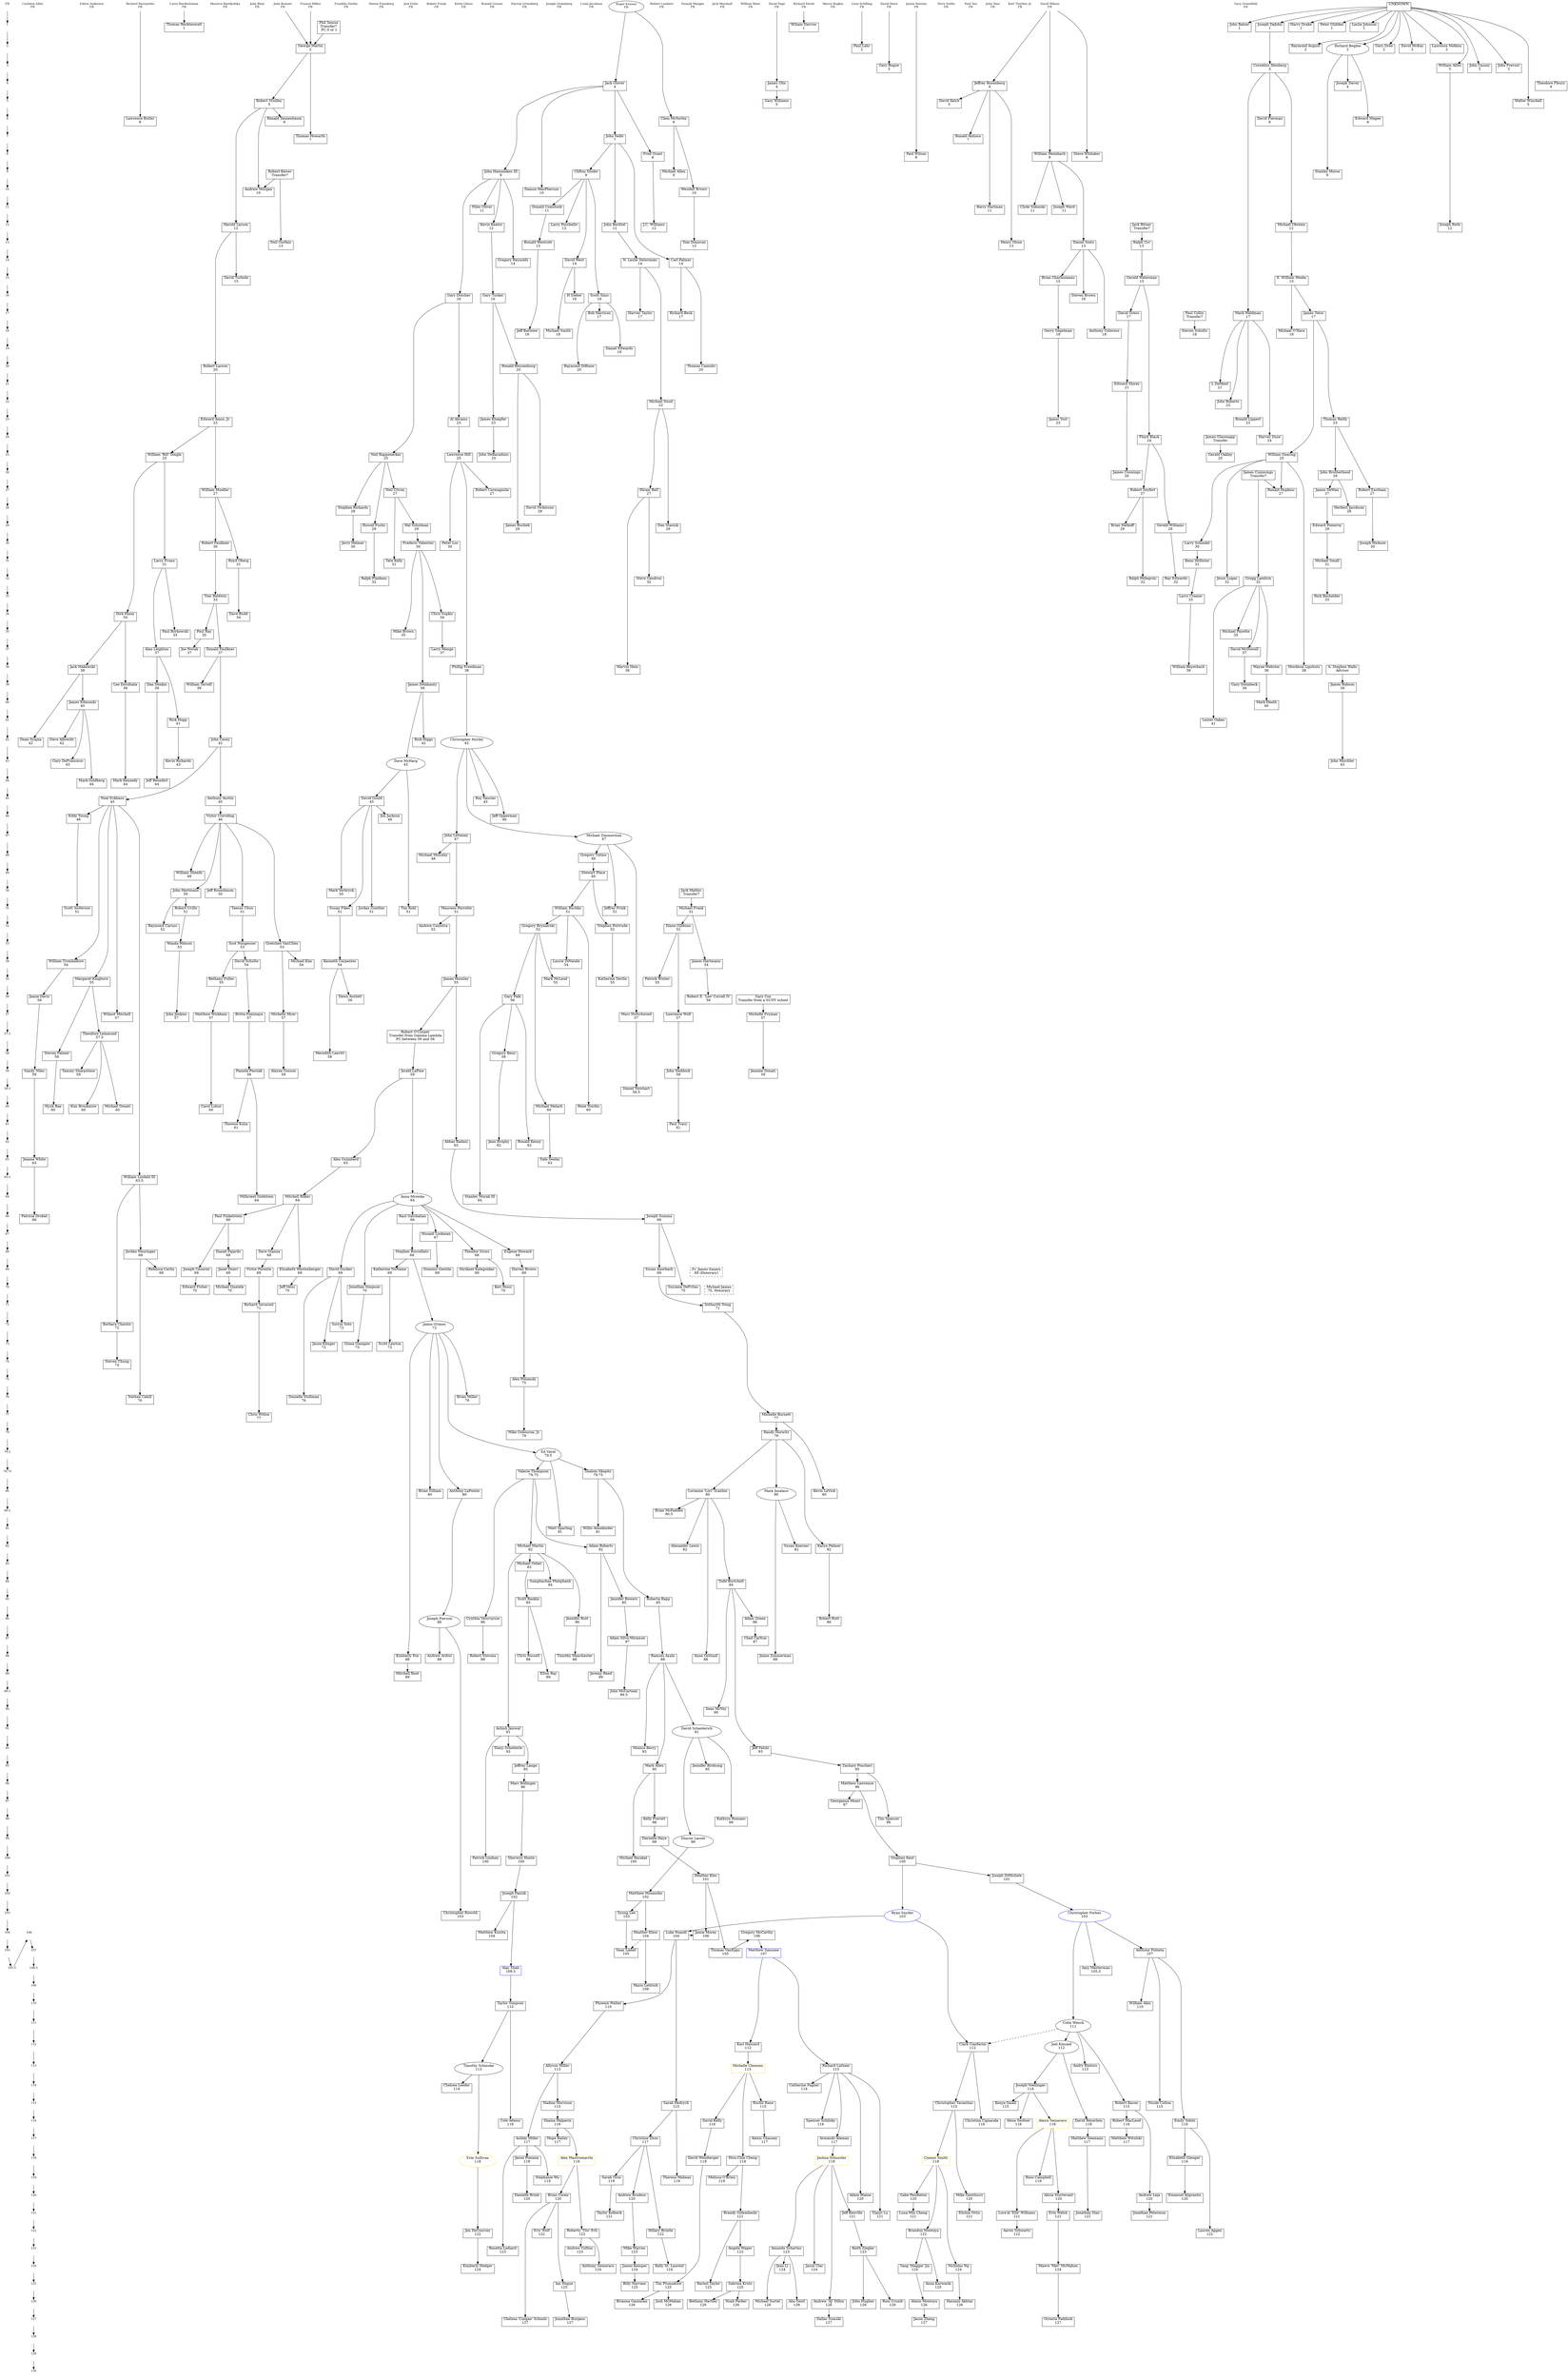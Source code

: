 digraph FamilyTree{

/* A few starter notes: Brother names can only be letters and _ no other punctuation or spaces. Each Pledge Class is listed sepereately, and can be used as a baseline for what the new PC needs. ex: {rank = same; PCNUMBER; NAME; NAME; NAME; } followed by the bigs, followed by nice labels. Questions can be directed to brother Eric Wolf */
{ /* This section mades the side and top bars */
	node [shape=plaintext, fontsize=12, labelloc=t];

	/* Side bar for the pledge classes */
	FB -> 1 -> 2 -> 3 -> 4 -> 5 -> 6 -> 7 -> 8 -> 9 -> 10 -> 11 -> 12 -> 13 -> 14 -> 15 -> 16 -> 17 -> 18 -> 19 -> 20 -> 21 -> 22 -> 23 -> 24 -> 25 -> 26 -> 27 -> 28 -> 29 -> 30 -> 31 -> 32 -> 33 -> 34 -> 35 -> 37 -> 38 -> 39 -> 40 -> 41 -> 42 -> 43 -> 44 -> 45 -> 46 -> 47 -> 48 -> 49 -> 50 -> 51 -> 52 -> 53 -> 54 -> 55 -> 56 -> 57 -> "57.5" -> 58 -> 59 -> "59.5" -> 60 -> 61 -> 62 -> 63 -> "63.5" -> 64 -> 66 -> 67 -> 68 -> 69 -> 70 -> 71 -> 72 -> 73 -> 74 -> 75 -> 76 -> 77 -> 79 -> "79.5" -> "79.75" -> 80 -> "80.5" -> 81 -> 82 -> 83 -> 84 -> 85 -> 86 -> 87 -> 88 -> 89 -> "89.5" -> 90 -> 91 -> 93 -> 95 -> 96 -> 97 -> 98 -> 99 -> 100 -> 101 -> 102 -> 103 -> 104 -> 105 -> "105.5" -> 106 -> 107 -> "108.5" -> 109 -> 110 -> 111 -> 112 -> 113 -> 114 -> 115 -> 116 -> 117 -> 118 -> 119 -> 120 -> 121 -> 122 -> 123 -> 124 -> 125 -> 126 -> 127 -> 128 -> 129 -> 130;

	/* First Pledge Class Brothers */
	Carleton_Allen; Edwin_Anderson; Richard_Barazzotto; Larry_Bartholomew; Maurice_Bartikofsky; John_Blair; John_Bowser; Franklin_Dierke; Steven_Eisenberg; Joel_Entin; Robert_Frank; Kevin_Gilson; Ronald_Graner; Harvey_Greenberg; Joseph_Greenberg; Louis_Jacobson; Roger_Kramer; Robert_Lambert; Donald_Manges; Jack_Marshall; Francis_Millor; William_Muto; David_Page; Richard_Parett; Myron_Rapkin; Leon_Schilling; David_Stern; James_Stevens; Terry_Sutfin; Paul_Tan; John_Tenz; Karl_Thurber_Jr; David_Wilson; Gary_Greenfield;
}

node [shape=box, labelloc=t];
splines=curve;

/* Problem children who have no class */
	Phil_Senise [label="Phil Senise\nTransfer?\n PC 0 or 1", labelloc=t];
	Robert_Keiser [label="Robert Keiser\nTransfer?", labelloc=t];
	Jack_Bitner [label="Jack Bitner\nTransfer?", labelloc=t];
	Paul_Collin [label="Paul Collin\nTransfer?", labelloc=t];
	James_Glasenapp [label="James Glasenapp\nTransfer", labelloc=t];
	James_Cummings [label="James Cummings\nTransfer?", labelloc=t];
	A_Stephen_Walls [label="A. Stephen Walls\nAdvisor", labelloc=t];
	Jack_Mathis [label="Jack Mathis\nTransfer?", labelloc=t];
	Gary_Cox [label="Gary Cox\nTransfer from a SUNY school", labelloc=t];

/* PC 0 (Founding Brothers) */
	{rank = same; FB; Carleton_Allen; Edwin_Anderson; Richard_Barazzotto; Larry_Bartholomew; Maurice_Bartikofsky; John_Blair; John_Bowser; Franklin_Dierke; Steven_Eisenberg; Joel_Entin; Robert_Frank; Kevin_Gilson; Ronald_Graner; Harvey_Greenberg; Joseph_Greenberg; Louis_Jacobson; Roger_Kramer; Robert_Lambert; Donald_Manges; Jack_Marshall; Francis_Millor; William_Muto; David_Page; Richard_Parett; Myron_Rapkin; Leon_Schilling; David_Stern; James_Stevens; Terry_Sutfin; Paul_Tan; John_Tenz; Karl_Thurber_Jr; David_Wilson; Gary_Greenfield; }
	/* Bigs */
		/* Mu_Lambda; */
	/* Labels */
		Carleton_Allen [label="Carleton Allen\nFB", labelloc=t];
		Edwin_Anderson [label="Edwin Anderson\nFB", labelloc=t];
		Richard_Barazzotto [label="Richard Barazzotto\nFB", labelloc=t];
		Larry_Bartholomew [label="Larry Bartholomew\nFB", labelloc=t];
		Maurice_Bartikofsky [label="Maurice Bartikofsky\nFB", labelloc=t];
		John_Blair [label="John Blair\nFB", labelloc=t];
		John_Bowser [label="John Bowser\nFB", labelloc=t];
		Franklin_Dierke [label="Franklin Dierke\nFB", labelloc=t];
		Steven_Eisenberg [label="Steven Eisenberg\nFB", labelloc=t];
		Joel_Entin [label="Joel Entin\nFB", labelloc=t];
		Robert_Frank [label="Robert Frank\nFB", labelloc=t];
		Kevin_Gilson [label="Kevin Gilson\nFB", labelloc=t];
		Ronald_Graner [label="Ronald Graner\nFB", labelloc=t];
		Harvey_Greenberg [label="Harvey Greenberg\nFB", labelloc=t];
		Joseph_Greenberg [label="Joseph Greenberg\nFB", labelloc=t];
		Louis_Jacobson [label="Louis Jacobson\nFB", labelloc=t];
		Roger_Kramer [label="Roger Kramer\nFB",shape=oval, labelloc=t];
		Robert_Lambert [label="Robert Lambert\nFB", labelloc=t];
		Donald_Manges [label="Donald Manges\nFB", labelloc=t];
		Jack_Marshall [label="Jack Marshall\nFB", labelloc=t];
		Francis_Millor [label="Francis Millor\nFB", labelloc=t];
		William_Muto [label="William Muto\nFB", labelloc=t];
		David_Page [label="David Page\nFB", labelloc=t];
		Richard_Parett [label="Richard Parett\nFB", labelloc=t];
		Myron_Rapkin [label="Myron Rapkin\nFB", labelloc=t];
		Leon_Schilling [label="Leon Schilling\nFB", labelloc=t];
		David_Stern [label="David Stern\nFB", labelloc=t];
		James_Stevens [label="James Stevens\nFB", labelloc=t];
		Terry_Sutfin [label="Terry Sutfin\nFB", labelloc=t];
		Paul_Tan [label="Paul Tan\nFB", labelloc=t];
		John_Tenz [label="John Tenz\nFB", labelloc=t];
		Karl_Thurber_Jr [label="Karl Thurber, Jr.\nFB", labelloc=t];
		David_Wilson [label="David Wilson\nFB", labelloc=t];
		Gary_Greenfield [label="Gary Greenfield\nFB", labelloc=t];

/* PC 1 */
	{rank = same; 1; Thomas_Recktenwalt; John_Balser; Wiliam_Darrow; Joseph_DeJohn; Harry_Drake; Peter_Glidden; Leslie_Johnson; }
	/* Bigs */
		Larry_Bartholomew -> Thomas_Recktenwalt;
		UNKNOWN -> John_Balser;
		Richard_Parett -> Wiliam_Darrow;
		UNKNOWN -> Joseph_DeJohn;
		UNKNOWN -> Harry_Drake;
		UNKNOWN -> Peter_Glidden;
		UNKNOWN -> Leslie_Johnson;
	/* Labels */
		Thomas_Recktenwalt [label="Thomas Recktenwalt\n1", labelloc=t];
		John_Balser [label="John Balser\n1", labelloc=t];
		Wiliam_Darrow [label="Wiliam Darrow\n1", labelloc=t];
		Joseph_DeJohn [label="Joseph DeJohn\n1", labelloc=t];
		Harry_Drake [label="Harry Drake\n1", labelloc=t];
		Peter_Glidden [label="Peter Glidden\n1", labelloc=t];
		Leslie_Johnson [label="Leslie Johnson\n1", labelloc=t];

/* PC 2 */
	{rank = same; 2; George_Martin; Raymond_August; Richard_Begbie; Gary_Dreo; Paul_Lahr; David_McKay; Laurence_Nelkins; }
	/* Bigs */
		Phil_Senise -> George_Martin;
		Francis_Millor -> George_Martin;
		John_Bowser -> George_Martin;
		UNKNOWN -> Raymond_August;
		UNKNOWN -> Richard_Begbie;
		UNKNOWN -> Gary_Dreo;
		Leon_Schilling -> Paul_Lahr;
		UNKNOWN -> David_McKay;
		UNKNOWN -> Laurence_Nelkins;
	/* Labels */
		George_Martin [label="George Martin\n2", labelloc=t];
		Raymond_August [label="Raymond August\n2", labelloc=t];
		Richard_Begbie [label="Richard Begbie\n2",shape=oval, labelloc=t];
		Gary_Dreo [label="Gary Dreo\n2", labelloc=t];
		Paul_Lahr [label="Paul Lahr\n2", labelloc=t];
		David_McKay [label="David McKay\n2", labelloc=t];
		Laurence_Nelkins [label="Laurence Nelkins\n2", labelloc=t];

/* PC 3 */
	{rank = same; 3; William_Allen; Gary_Bogue; John_Casoni; Cornelius_Illenberg; John_Prevost; }
	/* Bigs */
		UNKNOWN -> William_Allen;
		David_Stern -> Gary_Bogue;
		UNKNOWN -> John_Casoni;
		Joseph_DeJohn -> Cornelius_Illenberg;
		UNKNOWN -> John_Prevost;
	/* Labels */
		William_Allen [label="William Allen\n3", labelloc=t];
		Gary_Bogue [label="Gary Bogue\n3", labelloc=t];
		John_Casoni [label="John Casoni\n3", labelloc=t];
		Cornelius_Illenberg [label="Cornelius Illenberg\n3", labelloc=t];
		John_Prevost [label="John Prevost\n3", labelloc=t];

/* PC 4 */
	{rank = same; 4; Jack_Glover; Joseph_Davey; Theodore_Fleury; James_Olin; Jeffrey_Rosenberg; }
	/* Bigs */
		Roger_Kramer -> Jack_Glover;
		Richard_Begbie -> Joseph_Davey;
		Theodore_Fleury;
		David_Page -> James_Olin;
		David_Wilson -> Jeffrey_Rosenberg;
	/* Labels */
		Jack_Glover [label="Jack Glover\n4", labelloc=t];
		Joseph_Davey [label="Joseph Davey\n4", labelloc=t];
		Theodore_Fleury [label="Theodore Fleury\n4", labelloc=t];
		James_Olin [label="James Olin\n4", labelloc=t];
		Jeffrey_Rosenberg [label="Jeffrey Rosenberg\n4", labelloc=t];

/* PC 5 */
	{rank = same; 5; David_Kelch; Robert_Studley; Gary_Williams; Walter_Winchell; }
	/* Bigs */
		Jeffrey_Rosenberg -> David_Kelch;
		George_Martin -> Robert_Studley;
		James_Olin -> Gary_Williams;
		UNKNOWN -> Walter_Winchell;
	/* Labels */
		David_Kelch [label="David Kelch\n5", labelloc=t];
		Robert_Studley [label="Robert Studley\n5", labelloc=t];
		Gary_Williams [label="Gary Williams\n5", labelloc=t];
		Walter_Winchell [label="Walter Winchell\n5", labelloc=t];

/* PC 6 */
	{rank = same; 6; Clem_McSorley; Lawrence_Butler; David_Fierman; Edward_Magee; Ronald_Tannenbaum; }
	/* Bigs */
		Roger_Kramer -> Clem_McSorley;
		Richard_Barazzotto -> Lawrence_Butler;
		Cornelius_Illenberg -> David_Fierman;
		Richard_Begbie -> Edward_Magee;
		Robert_Studley -> Ronald_Tannenbaum;
	/* Labels */
		Clem_McSorley [label="Clem McSorley\n6", labelloc=t];
		Lawrence_Butler [label="Lawrence Butler\n6", labelloc=t];
		David_Fierman [label="David Fierman\n6", labelloc=t];
		Edward_Magee [label="Edward Magee\n6", labelloc=t];
		Ronald_Tannenbaum [label="Ronald Tannenbaum\n6", labelloc=t];

/* PC 7 */
	{rank = same; 7; John_Seibt; Ronald_Antioco; Thomas_Howarth; }
	/* Bigs */
		Jack_Glover -> John_Seibt;
		Jeffrey_Rosenberg -> Ronald_Antioco;
		George_Martin -> Thomas_Howarth;
	/* Labels */
		John_Seibt [label="John Seibt\n7", labelloc=t];
		Ronald_Antioco [label="Ronald Antioco\n7", labelloc=t];
		Thomas_Howarth [label="Thomas Howarth\n7", labelloc=t];

/* PC 8 */
	{rank = same; 8; Paul_Wilson; Fred_Grant; William_Heimbach; Steve_Whitaker; }
	/* Bigs */
		James_Stevens -> Paul_Wilson;
		Jack_Glover -> Fred_Grant;
		David_Wilson -> William_Heimbach;
		David_Wilson -> Steve_Whitaker;
	/* Labels */
		Paul_Wilson [label="Paul Wilson\n8", labelloc=t];
		Fred_Grant [label="Fred Grant\n8", labelloc=t];
		William_Heimbach [label="William Heimbach\n8", labelloc=t];
		Steve_Whitaker [label="Steve Whitaker\n8", labelloc=t];

/* PC 9 */
	{rank = same; 9; John_Hammeken_III; Michael_Allen; Stanley_Morse; Clifton_Snider; }
	/* Bigs */
		Jack_Glover -> John_Hammeken_III;
		Clem_McSorley -> Michael_Allen;
		Richard_Begbie -> Stanley_Morse;
		John_Seibt -> Clifton_Snider;
		
	/* Labels */
		John_Hammeken_III [label="John Hammeken III\n9", labelloc=t];
		Michael_Allen [label="Michael Allen\n9", labelloc=t];
		Stanley_Morse [label="Stanley Morse\n9", labelloc=t];
		Clifton_Snider [label="Clifton Snider\n9", labelloc=t];

/* PC 10 */
	{rank = same; 10; Andrew_Morgan; Wendall_Brown; Damon_MacPherson; }
	/* Bigs */
		/* BOOKMARK */
		Robert_Studley -> Andrew_Morgan;
		Robert_Keiser -> Andrew_Morgan;
		Clem_McSorley -> Wendall_Brown;
		Jack_Glover -> Damon_MacPherson;
	/* Labels */
		Andrew_Morgan [label="Andrew Morgan\n10", labelloc=t];
		Wendall_Brown [label="Wendall Brown\n10", labelloc=t];
		Damon_MacPherson [label="Damon MacPherson\n10", labelloc=t];

/* PC 11 */
	{rank = same; 11; Donald_Comstock; Barry_Hartman; Niles_Oliver; Clyde_Solenski; Joseph_Ward; }
	/* Bigs */
		Clifton_Snider -> Donald_Comstock;
		Jeffrey_Rosenberg -> Barry_Hartman;
		John_Hammeken_III -> Niles_Oliver;
		William_Heimbach -> Clyde_Solenski;
		William_Heimbach -> Joseph_Ward;
	/* Labels */
		Donald_Comstock [label="Donald Comstock\n11", labelloc=t];
		Barry_Hartman [label="Barry Hartman\n11", labelloc=t];
		Niles_Oliver [label="Niles Oliver\n11", labelloc=t];
		Clyde_Solenski [label="Clyde Solenski\n11", labelloc=t];
		Joseph_Ward [label="Joseph Ward\n11", labelloc=t];

/* PC 12 */
	{rank = same; 12; Kevin_Keator; John_Bechtel; Harold_Larson; Michael_Obstein; Larry_Pocobello; Joseph_Roth; JC_Williams; }
	/* Bigs */
		John_Hammeken_III -> Kevin_Keator;
		John_Seibt -> John_Bechtel;
		Robert_Studley -> Harold_Larson;
		Cornelius_Illenberg -> Michael_Obstein;
		Clifton_Snider -> Larry_Pocobello;
		William_Allen -> Joseph_Roth;
		Fred_Grant -> JC_Williams;
	/* Labels */
		Kevin_Keator [label="Kevin Keator\n12", labelloc=t];
		John_Bechtel [label="John Bechtel\n12", labelloc=t];
		Harold_Larson [label="Harold Larson\n12", labelloc=t];
		Michael_Obstein [label="Michael Obstein\n12", labelloc=t];
		Larry_Pocobello [label="Larry Pocobello\n12", labelloc=t];
		Joseph_Roth [label="Joseph Roth\n12", labelloc=t];
		JC_Williams [label="J.C. Williams\n12", labelloc=t];

/* PC 13 */
	{rank = same; 13; Henry_Olson; Ralph_Cyr; Tom_Donovan; Neil_Gorfain; Daniel_Sinto; Ronald_Westcott; }
	/* Bigs */
		Jeffrey_Rosenberg -> Henry_Olson;
		Jack_Bitner -> Ralph_Cyr;
		Wendall_Brown -> Tom_Donovan;
		Robert_Keiser -> Neil_Gorfain;
		William_Heimbach -> Daniel_Sinto;
		Donald_Comstock -> Ronald_Westcott;
	/* Labels */
		Henry_Olson [label="Henry Olson\n13", labelloc=t];
		Ralph_Cyr [label="Ralph Cyr\n13", labelloc=t];
		Tom_Donovan [label="Tom Donovan\n13", labelloc=t];
		Neil_Gorfain [label="Neil Gorfain\n13", labelloc=t];
		Daniel_Sinto [label="Daniel Sinto\n13", labelloc=t];
		Ronald_Westcott [label="Ronald Westcott\n13", labelloc=t];

/* PC 14 */
	{rank = same; 14; Carl_Palmer; N_Delorimier; Gregory_Reynolds; David_West; }
	/* Bigs */
		John_Seibt -> Carl_Palmer;
		John_Bechtel -> N_Delorimier;
		John_Hammeken_III -> Gregory_Reynolds;
		Clifton_Snider -> David_West;
	/* Labels */
		Carl_Palmer [label="Carl Palmer\n14", labelloc=t];
		N_Delorimier [label="N. Leslie Delorimier\n14", labelloc=t];
		Gregory_Reynolds [label="Gregory Reynolds\n14", labelloc=t];
		David_West [label="David West\n14", labelloc=t];

/* PC 15 */
	{rank = same; 15; Brian_Charbonneau; David_Turbide; Gerald_Waterman; E_William_Weeks; }
	/* Bigs */
		Daniel_Sinto -> Brian_Charbonneau;
		Harold_Larson -> David_Turbide;
		Ralph_Cyr -> Gerald_Waterman;
		Michael_Obstein -> E_William_Weeks;
	/* Labels */
		Brian_Charbonneau [label="Brian Charbonneau\n15", labelloc=t];
		David_Turbide [label="David Turbide\n15", labelloc=t];
		Gerald_Waterman [label="Gerald Waterman\n15", labelloc=t];
		E_William_Weeks [label="E. William Weeks\n15", labelloc=t];

/* PC 16 */
	{rank = same; 16; Scott_Sims; Steven_Brown; Gary_Dutcher; H_Sieber; Gary_Tucker; }
	/* Bigs */
		Clifton_Snider -> Scott_Sims;
		Daniel_Sinto -> Steven_Brown;
		John_Hammeken_III -> Gary_Dutcher;
		David_West -> H_Sieber;
		Kevin_Keator -> Gary_Tucker;
	/* Labels */
		Scott_Sims [label="Scott Sims\n16", labelloc=t];
		Steven_Brown [label="Steven Brown\n16", labelloc=t];
		Gary_Dutcher [label="Gary Dutcher\n16", labelloc=t];
		H_Sieber [label="H Sieber\n16", labelloc=t];
		Gary_Tucker [label="Gary Tucker\n16", labelloc=t];

/* PC 17 */
	{rank = same; 17; James_Tetor; Richard_Beck; David_Greso; Harvey_Taylor; Bob_Harrison; Mark_Waldman; }
	/* Bigs */
		E_William_Weeks -> James_Tetor;
		Carl_Palmer -> Richard_Beck;
		Gerald_Waterman -> David_Greso;
		N_Delorimier -> Harvey_Taylor;
		Scott_Sims -> Bob_Harrison;
		Cornelius_Illenberg -> Mark_Waldman;
	/* Labels */
		James_Tetor [label="James Tetor\n17", labelloc=t];
		Richard_Beck [label="Richard Beck\n17", labelloc=t];
		David_Greso [label="David Greso\n17", labelloc=t];
		Harvey_Taylor [label="Harvey Taylor\n17", labelloc=t];
		Bob_Harrison [label="Bob Harrison\n17", labelloc=t];
		Mark_Waldman [label="Mark Waldman\n17", labelloc=t];

/* PC 18 */
	{rank = same; 18; Gerry_Segelman; Jeff_Barlowe; Anthony_Coloroso; Michael_OHara; Steven_Schultz; Michael_Smith; }
	/* Bigs */
		Brian_Charbonneau -> Gerry_Segelman;
		Ronald_Westcott -> Jeff_Barlowe;
		Daniel_Sinto -> Anthony_Coloroso;
		E_William_Weeks -> Michael_OHara;
		Paul_Collin -> Steven_Schultz;
		David_West -> Michael_Smith;
	/* Labels */
		Gerry_Segelman [label="Gerry Segelman\n18", labelloc=t];
		Jeff_Barlowe [label="Jeff Barlowe\n18", labelloc=t];
		Anthony_Coloroso [label="Anthony Coloroso\n18", labelloc=t];
		Michael_OHara [label="Michael O'Hara\n18", labelloc=t];
		Steven_Schultz [label="Steven Schultz\n18", labelloc=t];
		Michael_Smith [label="Michael Smith\n18", labelloc=t];

/* PC 19 */
	{rank = same; 19; Daniel_Edwards; }
	/* Bigs */
		Scott_Sims -> Daniel_Edwards;
	/* Labels */
		Daniel_Edwards [label="Daniel Edwards\n19", labelloc=t];

/* PC 20 */
	{rank = same; 20; Ronald_Beuzenburg; Thomas_Camiolo; Raymond_DiBiase; Robert_Larson; }
	/* Bigs */
		Gary_Tucker -> Ronald_Beuzenburg;
		Carl_Palmer -> Thomas_Camiolo;
		Scott_Sims -> Raymond_DiBiase;
		Harold_Larson -> Robert_Larson;
	/* Labels */
		Ronald_Beuzenburg [label="Ronald Beuzenburg\n20", labelloc=t];
		Thomas_Camiolo [label="Thomas Camiolo\n20", labelloc=t];
		Raymond_DiBiase [label="Raymond DiBiase\n20", labelloc=t];
		Robert_Larson [label="Robert Larson\n20", labelloc=t];

/* PC 21 */
	{rank = same; 21; L_DeMent; Edward_Shirey; }
	/* Bigs */
		Mark_Waldman -> L_DeMent;
		David_Greso -> Edward_Shirey;
	/* Labels */
		L_DeMent [label="L DeMent\n21", labelloc=t];
		Edward_Shirey [label="Edward Shirey\n21", labelloc=t];

/* PC 22 */
	{rank = same; 22; John_Roberts; Michael_Doud; }
	/* Bigs */
		Mark_Waldman -> John_Roberts;
		N_Delorimier -> Michael_Doud;
	/* Labels */
		John_Roberts [label="John Roberts\n22", labelloc=t];
		Michael_Doud [label="Michael Doud\n22", labelloc=t];

/* PC 23 */
	{rank = same; 23; James_Yost; Edward_Amos_Jr; James_Kloepfer; Ronald_Lippert; Thomas_Reilly; Al_Abrams; }
	/* Bigs */
		Gerry_Segelman -> James_Yost;
		Robert_Larson -> Edward_Amos_Jr;
		Gary_Tucker -> James_Kloepfer;
		Mark_Waldman -> Ronald_Lippert;
		James_Tetor -> Thomas_Reilly;
		Gary_Dutcher -> Al_Abrams;
	/* Labels */
		James_Yost [label="James Yost\n23", labelloc=t];
		Edward_Amos_Jr [label="Edward Amos, Jr.\n23", labelloc=t];
		James_Kloepfer [label="James Kloepfer\n23", labelloc=t];
		Ronald_Lippert [label="Ronald Lippert\n23", labelloc=t];
		Thomas_Reilly [label="Thomas Reilly\n23", labelloc=t];
		Al_Abrams [label="Al Abrams\n23", labelloc=t];

/* PC 24 */
	{rank = same; 24; Floyd_Black; Harvey_Duze; }
	/* Bigs */
		Gerald_Waterman -> Floyd_Black;
		Mark_Waldman -> Harvey_Duze;
	/* Labels */
		Floyd_Black [label="Floyd Black\n24", labelloc=t];
		Harvey_Duze [label="Harvey Duze\n24", labelloc=t];

/* PC 25 */
	{rank = same; 25; Gerald_Oakley; John_DeBaradinis; William_Dingle; William_Gearing; Lawrence_Hill; Neil_Rappenecker; }
	/* Bigs */
		James_Glasenapp -> Gerald_Oakley;
		James_Kloepfer -> John_DeBaradinis;
		Edward_Amos_Jr -> William_Dingle;
		James_Tetor -> William_Gearing;
		Al_Abrams -> Lawrence_Hill;
		Gary_Dutcher -> Neil_Rappenecker;
	/* Labels */
		Gerald_Oakley [label="Gerald Oakley\n25", labelloc=t];
		John_DeBaradinis [label="John DeBaradinis\n25", labelloc=t];
		William_Dingle [label="William 'Bill' Dingle\n25", labelloc=t];
		William_Gearing [label="William Gearing\n25", labelloc=t];
		Lawrence_Hill [label="Lawrence Hill\n25", labelloc=t];
		Neil_Rappenecker [label="Neil Rappenecker\n25", labelloc=t];

/* PC 26 */
	{rank = same; 26; John_Brotherhood; James_Cunnings; }
	/* Bigs */
		Thomas_Reilly -> John_Brotherhood;
		Edward_Shirey -> James_Cunnings;
	/* Labels */
		John_Brotherhood [label="John Brotherhood\n26", labelloc=t];
		James_Cunnings [label="James Cunnings\n26", labelloc=t];

/* PC 27 */
	{rank = same; 27; Robert_Carmagnola; Hiram_Bell; Neil_Citron; James_DeWan; Robert_Eastham; Ronald_Hopkins; William_Mueller; Robert_Seyfert; }
	/* Bigs */
		Lawrence_Hill -> Robert_Carmagnola;
		Michael_Doud -> Hiram_Bell;
		Neil_Rappenecker -> Neil_Citron;
		John_Brotherhood -> James_DeWan;
		Thomas_Reilly -> Robert_Eastham;
		William_Gearing -> Ronald_Hopkins;
		James_Cummings -> Ronald_Hopkins;
		Edward_Amos_Jr -> William_Mueller;
		Floyd_Black -> Robert_Seyfert;
	/* Labels */
		Robert_Carmagnola [label="Robert Carmagnola\n27", labelloc=t];
		Hiram_Bell [label="Hiram Bell\n27", labelloc=t];
		Neil_Citron [label="Neil Citron\n27", labelloc=t];
		James_DeWan [label="James DeWan\n27", labelloc=t];
		Robert_Eastham [label="Robert Eastham\n27", labelloc=t];
		Ronald_Hopkins [label="Ronald Hopkins\n27", labelloc=t];
		William_Mueller [label="William Mueller\n27", labelloc=t];
		Robert_Seyfert [label="Robert Seyfert\n27", labelloc=t];

/* PC 28 */
	{rank = same; 28; David_Dickinson; Herbert_Jacobson; Stephen_Richards; }
	/* Bigs */
		Ronald_Beuzenburg -> David_Dickinson;
		John_Brotherhood -> Herbert_Jacobson;
		Neil_Rappenecker -> Stephen_Richards;
	/* Labels */
		David_Dickinson [label="David Dickinson\n28", labelloc=t];
		Herbert_Jacobson [label="Herbert Jacobson\n28", labelloc=t];
		Stephen_Richards [label="Stephen Richards\n28", labelloc=t];

/* PC 29 */
	{rank = same; 29; Hal_Schulman; James_Buchek; Russel_Fuchs; Brian_Hatkoff; Edward_Pomeroy; Dan_Stasiuk; Gerald_Williams; }
	/* Bigs */
		Neil_Citron -> Hal_Schulman;
		Ronald_Beuzenburg -> James_Buchek;
		Neil_Rappenecker -> Russel_Fuchs;
		Robert_Seyfert -> Brian_Hatkoff;
		James_DeWan -> Edward_Pomeroy;
		Michael_Doud -> Dan_Stasiuk;
		Floyd_Black -> Gerald_Williams;
	/* Labels */
		Hal_Schulman [label="Hal Schulman\n29", labelloc=t];
		James_Buchek [label="James Buchek\n29", labelloc=t];
		Russel_Fuchs [label="Russel Fuchs\n29", labelloc=t];
		Brian_Hatkoff [label="Brian Hatkoff\n29", labelloc=t];
		Edward_Pomeroy [label="Edward Pomeroy\n29", labelloc=t];
		Dan_Stasiuk [label="Dan Stasiuk\n29", labelloc=t];
		Gerald_Williams [label="Gerald Williams\n29", labelloc=t];

/* PC 30 */
	{rank = same; 30; Peter_Los; Joseph_Hickson; Robert_Faulkner; Jerry_Helmer; Larry_Schindel; Frederic_Valentini; }
	/* Bigs */
		Lawrence_Hill -> Peter_Los;
		Robert_Eastham -> Joseph_Hickson;
		William_Mueller -> Robert_Faulkner;
		Stephen_Richards -> Jerry_Helmer;
		William_Gearing -> Larry_Schindel;
		Hal_Schulman -> Frederic_Valentini;
	/* Labels */
		Peter_Los [label="Peter Los\n30", labelloc=t];
		Joseph_Hickson [label="Joseph Hickson\n30", labelloc=t];
		Robert_Faulkner [label="Robert Faulkner\n30", labelloc=t];
		Jerry_Helmer [label="Jerry Helmer\n30", labelloc=t];
		Larry_Schindel [label="Larry Schindel\n30", labelloc=t];
		Frederic_Valentini [label="Frederic Valentini\n30", labelloc=t];

/* PC 31 */
	{rank = same; 31; Tate_Kelly; Larry_Evans; Kenn_Hollister; Royd_Oberg; Michael_Small; }
	/* Bigs */
		Neil_Citron -> Tate_Kelly;
		William_Dingle -> Larry_Evans;
		Larry_Schindel -> Kenn_Hollister;
		William_Mueller -> Royd_Oberg;
		Edward_Pomeroy -> Michael_Small;
	/* Labels */
		Tate_Kelly [label="Tate Kelly\n31", labelloc=t];
		Larry_Evans [label="Larry Evans\n31", labelloc=t];
		Kenn_Hollister [label="Kenn Hollister\n31", labelloc=t];
		Royd_Oberg [label="Royd Oberg\n31", labelloc=t];
		Michael_Small [label="Michael Small\n31", labelloc=t];

/* PC 32 */
	{rank = same; 32; Gregg_Lambrix; Ray_Edwards; Steve_Gendron; Jesse_Logan; Ralph_Pellegrini; Ralph_Plaideau; }
	/* Bigs */
		James_Cummings -> Gregg_Lambrix;
		Gerald_Williams -> Ray_Edwards;
		Hiram_Bell -> Steve_Gendron;
		William_Gearing -> Jesse_Logan;
		Robert_Seyfert -> Ralph_Pellegrini;
		Russel_Fuchs -> Ralph_Plaideau;
	/* Labels */
		Gregg_Lambrix [label="Gregg Lambrix\n32", labelloc=t];
		Ray_Edwards [label="Ray Edwards\n32", labelloc=t];
		Steve_Gendron [label="Steve Gendron\n32", labelloc=t];
		Jesse_Logan [label="Jesse Logan\n32", labelloc=t];
		Ralph_Pellegrini [label="Ralph Pellegrini\n32", labelloc=t];
		Ralph_Plaideau [label="Ralph Plaideau\n32", labelloc=t];

/* PC 33 */
	{rank = same; 33; Tom_Baldwin; Larry_Cramer; Rich_Bachelder; }
	/* Bigs */
		Robert_Faulkner -> Tom_Baldwin;
		Kenn_Hollister -> Larry_Cramer;
		Michael_Small -> Rich_Bachelder;
	/* Labels */
		Tom_Baldwin [label="Tom Baldwin\n33", labelloc=t];
		Larry_Cramer [label="Larry Cramer\n33", labelloc=t];
		Rich_Bachelder [label="Rich Bachelder\n33", labelloc=t];

/* PC 34 */
	{rank = same; 34; Dirk_Hiney; Dave_Budd; Chris_Supkis; }
	/* Bigs */
		William_Dingle -> Dirk_Hiney;
		Royd_Oberg -> Dave_Budd;
		Frederic_Valentini -> Chris_Supkis;
	/* Labels */
		Dirk_Hiney [label="Dirk Hiney\n34", labelloc=t];
		Dave_Budd [label="Dave Budd\n34", labelloc=t];
		Chris_Supkis [label="Chris Supkis\n34", labelloc=t];

/* PC 35 */
	{rank = same; 35; Paul_Borkowski; Mike_Brown; Michael_Payette; Paul_Ray; }
	/* Bigs */
		Larry_Evans -> Paul_Borkowski;
		Frederic_Valentini -> Mike_Brown;
		Gregg_Lambrix -> Michael_Payette;
		Tom_Baldwin -> Paul_Ray;
	/* Labels */
		Paul_Borkowski [label="Paul Borkowski\n35", labelloc=t];
		Mike_Brown [label="Mike Brown\n35", labelloc=t];
		Michael_Payette [label="Michael Payette\n35", labelloc=t];
		Paul_Ray [label="Paul Ray\n35", labelloc=t];

/* PC 37 */
	{rank = same; 37; Donald_Faulkner; David_McDowell; Joe_Novak; Alan_Leighton; Larry_Mange; }
	/* Bigs */
		Tom_Baldwin -> Donald_Faulkner;
		Gregg_Lambrix -> David_McDowell;
		Paul_Ray -> Joe_Novak;
		Larry_Evans -> Alan_Leighton;
		Chris_Supkis -> Larry_Mange;
	/* Labels */
		Donald_Faulkner [label="Donald Faulkner\n37", labelloc=t];
		David_McDowell [label="David McDowell\n37", labelloc=t];
		Joe_Novak [label="Joe Novak\n37", labelloc=t];
		Alan_Leighton [label="Alan Leighton\n37", labelloc=t];
		Larry_Mange [label="Larry Mange\n37", labelloc=t];

/* PC 38 */
	{rank = same; 38; Wayne_Webster; Phillip_Freedman; Marvin_Hein; William_Beyerbach; Jack_Makowski; Mordecai_Lipshutz; }
	/* Bigs */
		Gregg_Lambrix -> Wayne_Webster;
		Lawrence_Hill -> Phillip_Freedman;
		Hiram_Bell -> Marvin_Hein;
		Larry_Cramer -> William_Beyerbach;
		Dirk_Hiney -> Jack_Makowski;
		William_Gearing -> Mordecai_Lipshutz;
	/* Labels */
		Wayne_Webster [label="Wayne Webster\n38", labelloc=t];
		Phillip_Freedman [label="Phillip Freedman\n38", labelloc=t];
		Marvin_Hein [label="Marvin Hein\n38", labelloc=t];
		William_Beyerbach [label="William Beyerbach\n38", labelloc=t];
		Jack_Makowski [label="Jack Makowski\n38", labelloc=t];
		Mordecai_Lipshutz [label="Mordecai Lipshutz\n38", labelloc=t];

/* PC 39 */
	{rank = same; 39; Dan_Denkin; James_Delahanty; Lee_Dorobiala; James_Robson; Gary_Steinbeck; William_Terrell; }
	/* Bigs */
		Alan_Leighton -> Dan_Denkin;
		Frederic_Valentini -> James_Delahanty;
		Dirk_Hiney -> Lee_Dorobiala;
		A_Stephen_Walls -> James_Robson;
		David_McDowell -> Gary_Steinbeck;
		Donald_Faulkner -> William_Terrell;
	/* Labels */
		Dan_Denkin [label="Dan Denkin\n39", labelloc=t];
		James_Delahanty [label="James Delahanty\n39", labelloc=t];
		Lee_Dorobiala [label="Lee Dorobiala\n39", labelloc=t];
		James_Robson [label="James Robson\n39", labelloc=t];
		Gary_Steinbeck [label="Gary Steinbeck\n39", labelloc=t];
		William_Terrell [label="William Terrell\n39", labelloc=t];

/* PC 40 */
	{rank = same; 40; James_Edmonds; Mark_Heath; }
	/* Bigs */
		Wayne_Webster -> Mark_Heath;
		Jack_Makowski -> James_Edmonds;
	/* Labels */
		James_Edmonds [label="James Edmonds\n40", labelloc=t];
		Mark_Heath [label="Mark Heath\n40", labelloc=t];

/* PC 41 */
	{rank = same; 41; Rick_Hopp; Lester_Oakes; }
	/* Bigs */
		Alan_Leighton -> Rick_Hopp;
		Gregg_Lambrix -> Lester_Oakes;
	/* Labels */
		Rick_Hopp [label="Rick Hopp\n41", labelloc=t];
		Lester_Oakes [label="Lester Oakes\n41", labelloc=t];

/* PC 42 */
	{rank = same; 42; Dean_Syajna; Dave_Albrecht; Rick_Higgs; John_Casey; Christopher_Hurley; }
	/* Bigs */
		Jack_Makowski -> Dean_Syajna;
		James_Edmonds -> Dave_Albrecht;
		James_Delahanty -> Rick_Higgs;
		Donald_Faulkner -> John_Casey;
		Phillip_Freedman -> Christopher_Hurley;
	/* Labels */
		Dean_Syajna [label="Dean Syajna\n42", labelloc=t];
		Dave_Albrecht [label="Dave Albrecht\n42", labelloc=t];
		Rick_Higgs [label="Rick Higgs\n42", labelloc=t];
		John_Casey [label="John Casey\n42", labelloc=t];
		Christopher_Hurley [label="Christopher Hurley\n42",shape=oval, labelloc=t];

/* PC 43 */
	{rank = same; 43; Dave_McHarg; Gary_DeFrancisco; John_Mischler; Kevin_Richards; }
	/* Bigs */
		James_Delahanty -> Dave_McHarg;
		James_Edmonds -> Gary_DeFrancisco;
		James_Robson -> John_Mischler;
		Rick_Hopp -> Kevin_Richards;
	/* Labels */
		Dave_McHarg [label="Dave McHarg\n43",shape=oval, labelloc=t];
		Gary_DeFrancisco [label="Gary DeFrancisco\n43", labelloc=t];
		John_Mischler [label="John Mischler\n43", labelloc=t];
		Kevin_Richards [label="Kevin Richards\n43", labelloc=t];

/* PC 44 */
	{rank = same; 44; Jeff_Benedict; Mark_Goldberg; Mark_Kennedy; }
	/* Bigs */
		Dan_Denkin -> Jeff_Benedict;
		James_Edmonds -> Mark_Goldberg;
		Lee_Dorobiala -> Mark_Kennedy;
	/* Labels */
		Jeff_Benedict [label="Jeff Benedict\n44", labelloc=t];
		Mark_Goldberg [label="Mark Goldberg\n44", labelloc=t];
		Mark_Kennedy [label="Mark Kennedy\n44", labelloc=t];

/* PC 45 */
	{rank = same; 45; Anthony_Austin; Neal_Eckhaus; David_Gould; Roy_Saucier; }
	/* Bigs */
		John_Casey -> Anthony_Austin;
		John_Casey -> Neal_Eckhaus;
		Dave_McHarg -> David_Gould;
		Christopher_Hurley -> Roy_Saucier;
	/* Labels */
		Anthony_Austin [label="Anthony Austin\n45", labelloc=t];
		Neal_Eckhaus [label="Neal Eckhaus\n45", labelloc=t];
		David_Gould [label="David Gould\n45", labelloc=t];
		Roy_Saucier [label="Roy Saucier\n45", labelloc=t];

/* PC 46 */
	{rank = same; 46; Victor_Creveling; Jim_Jackson; Jeff_Opperman; Eddy_Young; }
	/* Bigs */
		Anthony_Austin -> Victor_Creveling;
		David_Gould -> Jim_Jackson;
		Christopher_Hurley -> Jeff_Opperman;
		Neal_Eckhaus -> Eddy_Young;
	/* Labels */
		Victor_Creveling [label="Victor Creveling\n46", labelloc=t];
		Jim_Jackson [label="Jim Jackson\n46", labelloc=t];
		Jeff_Opperman [label="Jeff Opperman\n46", labelloc=t];
		Eddy_Young [label="Eddy Young\n46", labelloc=t];

/* PC 47 */
	{rank = same; 47; John_Letteney; Michael_Zimmerman; }
	/* Bigs */
		Christopher_Hurley -> John_Letteney;
		Christopher_Hurley -> Michael_Zimmerman;
	/* Labels */
		John_Letteney [label="John Letteney\n47", labelloc=t];
		Michael_Zimmerman [label="Michael Zimmerman\n47",shape=oval, labelloc=t];

/* PC 48 */
	{rank = same; 48; Michael_Mulcahy; Gregory_Tutino; }
	/* Bigs */
		John_Letteney -> Michael_Mulcahy;
		Michael_Zimmerman -> Gregory_Tutino;
	/* Labels */
		Michael_Mulcahy [label="Michael Mulcahy\n48", labelloc=t];
		Gregory_Tutino [label="Gregory Tutino\n48", labelloc=t];

/* PC 49 */
	{rank = same; 49; Stewart_Place; William_Sheedy; }
	/* Bigs */
		Gregory_Tutino -> Stewart_Place;
		Victor_Creveling -> William_Sheedy;
	/* Labels */
		Stewart_Place [label="Stewart Place\n49", labelloc=t];
		William_Sheedy [label="William Sheedy\n49", labelloc=t];

/* PC 50 */
	{rank = same; 50; John_Hartmann; Jeff_Rosenbaum; Mark_Verbryck; }
	/* Bigs */
		Victor_Creveling -> John_Hartmann;
		Victor_Creveling -> Jeff_Rosenbaum;
		David_Gould -> Mark_Verbryck;
	/* Labels */
		John_Hartmann [label="John Hartmann\n50", labelloc=t];
		Jeff_Rosenbaum [label="Jeff Rosenbaum\n50", labelloc=t];
		Mark_Verbryck [label="Mark Verbryck\n50", labelloc=t];

/* PC 51 */
	{rank = same; 51; Susan_Fikes; Scott_Anderson; William_Buchko; Taesan_Chun; Jeffrey_Frink; Michael_Frank; Jordan_Gunther; Maureen_Parrotte; Tim_Rohl; Robert_Urillo; }
	/* Bigs */
		David_Gould -> Susan_Fikes;
		Eddy_Young -> Scott_Anderson;
		Stewart_Place -> William_Buchko;
		Victor_Creveling -> Taesan_Chun;
		Michael_Zimmerman -> Jeffrey_Frink;
		Jack_Mathis -> Michael_Frank;
		David_Gould -> Jordan_Gunther;
		John_Letteney -> Maureen_Parrotte;
		Dave_McHarg -> Tim_Rohl;
		John_Hartmann -> Robert_Urillo;
	/* Labels */
		Susan_Fikes [label="Susan Fikes\n51", labelloc=t];
		Scott_Anderson [label="Scott Anderson\n51", labelloc=t];
		William_Buchko [label="William Buchko\n51", labelloc=t];
		Taesan_Chun [label="Taesan Chun\n51", labelloc=t];
		Jeffrey_Frink [label="Jeffrey Frink\n51", labelloc=t];
		Michael_Frank [label="Michael Frank\n51", labelloc=t];
		Jordan_Gunther [label="Jordan Gunther\n51", labelloc=t];
		Maureen_Parrotte [label="Maureen Parrotte\n51", labelloc=t];
		Tim_Rohl [label="Tim Rohl\n51", labelloc=t];
		Robert_Urillo [label="Robert Urillo\n51", labelloc=t];

/* PC 52 */
	{rank = same; 52; Raymond_Caruso; Gregory_Bryniarski; Diane_Gibbons; Andrew_Canistra; Stephen_Portrude; }
	/* Bigs */
		John_Hartmann -> Raymond_Caruso;
		William_Buchko -> Gregory_Bryniarski;
		Michael_Frank -> Diane_Gibbons;
		Maureen_Parrotte -> Andrew_Canistra;
		Stewart_Place -> Stephen_Portrude;
	/* Labels */
		Raymond_Caruso [label="Raymond Caruso\n52", labelloc=t];
		Gregory_Bryniarski [label="Gregory Bryniarski\n52", labelloc=t];
		Diane_Gibbons [label="Diane Gibbons\n52", labelloc=t];
		Andrew_Canistra [label="Andrew Canistra\n52", labelloc=t];
		Stephen_Portrude [label="Stephen Portrude\n52", labelloc=t];

/* PC 53 */
	{rank = same; 53; Scot_Nungesser; Wanda_Watson; Gretchen_VanUllen; }
	/* Bigs */
		Taesan_Chun -> Scot_Nungesser;
		Robert_Urillo -> Wanda_Watson;
		Victor_Creveling -> Gretchen_VanUllen;
	/* Labels */
		Scot_Nungesser [label="Scot Nungesser\n53", labelloc=t];
		Wanda_Watson [label="Wanda Watson\n53", labelloc=t];
		Gretchen_VanUllen [label="Gretchen VanUllen\n53", labelloc=t];	

/* PC 54 */
	{rank = same; 54; Kenneth_Carpenter; Laurie_DiNatale; James_Hartmann; Michael_Kim; David_Schulte; William_Trombadore; }
	/* Bigs */
		Susan_Fikes -> Kenneth_Carpenter;
		William_Buchko -> Laurie_DiNatale;
		Michael_Frank -> James_Hartmann;
		Gretchen_VanUllen -> Michael_Kim;
		Scot_Nungesser -> David_Schulte;
		Neal_Eckhaus -> William_Trombadore;
	/* Labels */
		Kenneth_Carpenter [label="Kenneth Carpenter\n54", labelloc=t];
		Laurie_DiNatale [label="Laurie DiNatale\n54", labelloc=t];
		James_Hartmann [label="James Hartmann\n54", labelloc=t];
		Michael_Kim [label="Michael Kim\n54", labelloc=t];
		David_Schulte [label="David Schulte\n54", labelloc=t];
		William_Trombadore [label="William Trombadore\n54", labelloc=t];

/* PC 55 */
	{rank = same; 55; James_Housley; Katherine_Devlin; Bethany_Fuller; Margaret_Kinghorn; Mark_McLeod; Patrick_Winter; }
	/* Bigs */
		Maureen_Parrotte -> James_Housley;
		Stephen_Portrude -> Katherine_Devlin;
		Scot_Nungesser -> Bethany_Fuller;
		Neal_Eckhaus -> Margaret_Kinghorn;
		Gregory_Bryniarski -> Mark_McLeod;
		Diane_Gibbons -> Patrick_Winter;
	/* Labels */
		James_Housley [label="James Housley\n55", labelloc=t];
		Katherine_Devlin [label="Katherine Devlin\n55", labelloc=t];
		Bethany_Fuller [label="Bethany Fuller\n55", labelloc=t];
		Margaret_Kinghorn [label="Margaret Kinghorn\n55", labelloc=t];
		Mark_McLeod [label="Mark McLeod\n55", labelloc=t];
		Patrick_Winter [label="Patrick Winter\n55", labelloc=t];

/* PC 56 */
	{rank = same; 56; Dawn_Anstett; Jamie_Davis; Robert_E_Lee_Correll_IV; Gary_Falk; }
	/* Bigs */
		Kenneth_Carpenter -> Dawn_Anstett;
		William_Trombadore -> Jamie_Davis;
		James_Hartmann -> Robert_E_Lee_Correll_IV;
		Gregory_Bryniarski -> Gary_Falk;
	/* Labels */
		Dawn_Anstett [label="Dawn Anstett\n56", labelloc=t];
		Jamie_Davis [label="Jamie Davis\n56", labelloc=t];
		Robert_E_Lee_Correll_IV [label="Robert E. 'Lee' Correll IV\n56", labelloc=t];
		Gary_Falk [label="Gary Falk\n56", labelloc=t];

/* PC 57 */
	{rank = same; 57; Britta_Fominaya; Michelle_Fryman; Marc_Hufschmied; John_Jenkins; Wilmot_Mitchell; Michelle_Myer; Matthew_Wickham; Lawrence_Wolf; }
	/* Bigs */
		David_Schulte -> Britta_Fominaya;
		Gary_Cox -> Michelle_Fryman;
		Michael_Zimmerman -> Marc_Hufschmied;
		Wanda_Watson -> John_Jenkins;
		Neal_Eckhaus -> Wilmot_Mitchell;
		Gretchen_VanUllen -> Michelle_Myer;
		Bethany_Fuller -> Matthew_Wickham;
		Diane_Gibbons -> Lawrence_Wolf;
	/* Labels */
		Britta_Fominaya [label="Britta Fominaya\n57", labelloc=t];
		Michelle_Fryman [label="Michelle Fryman\n57", labelloc=t];
		Marc_Hufschmied [label="Marc Hufschmied\n57", labelloc=t];
		John_Jenkins [label="John Jenkins\n57", labelloc=t];
		Wilmot_Mitchell [label="Wilmot Mitchell\n57", labelloc=t];
		Michelle_Myer [label="Michelle Myer\n57", labelloc=t];
		Matthew_Wickham [label="Matthew Wickham\n57", labelloc=t];
		Lawrence_Wolf [label="Lawrence Wolf\n57", labelloc=t];

/* PC "57.5" */
	{rank = same; "57.5"; Theodore_Lemmond; Robert_OConner; }
	/* Bigs */
		Margaret_Kinghorn -> Theodore_Lemmond;
		James_Housley -> Robert_OConner;
	/* Labels */
		Robert_OConner [label="Robert O'Conner\nTransfer from Gamma Lambda\nPC between 56 and 58", labelloc=t];
		Theodore_Lemmond [label="Theodore Lemmond\n57.5", labelloc=t];

/* PC 58 */
	{rank = same; 58; Gregory_Benz; Meredith_Leavitt; Steven_Palmer; }
	/* Bigs */
		Gary_Falk -> Gregory_Benz;
		Kenneth_Carpenter -> Meredith_Leavitt;
		Margaret_Kinghorn -> Steven_Palmer;
	/* Labels */
		Gregory_Benz [label="Gregory Benz\n58", labelloc=t];
		Meredith_Leavitt [label="Meredith Leavitt\n58", labelloc=t];
		Steven_Palmer [label="Steven Palmer\n58", labelloc=t];

/* PC 59 */
	{rank = same; 59; Jeanine_Donati; Alayne_Gosson; John_Haddock; Jerald_LaPine; Sandy_Niles; Pamela_Pasciak; Tammy_Sharpstene; }
	/* Bigs */
		Michelle_Fryman -> Jeanine_Donati;
		Michelle_Myer -> Alayne_Gosson;
		Lawrence_Wolf -> John_Haddock;
		Robert_OConner -> Jerald_LaPine;
		Jamie_Davis -> Sandy_Niles;
		Britta_Fominaya -> Pamela_Pasciak;
		Theodore_Lemmond -> Tammy_Sharpstene;
	/* Labels */
		Jeanine_Donati [label="Jeanine Donati\n59", labelloc=t];
		Alayne_Gosson [label="Alayne Gosson\n59", labelloc=t];
		John_Haddock [label="John Haddock\n59", labelloc=t];
		Jerald_LaPine [label="Jerald LaPine\n59", labelloc=t];
		Sandy_Niles [label="Sandy Niles\n59", labelloc=t];
		Pamela_Pasciak [label="Pamela Pasciak\n59", labelloc=t];
		Tammy_Sharpstene [label="Tammy Sharpstene\n59", labelloc=t];

/* PC "59.5" */
	{rank = same; "59.5"; Daniel_Newhart; }
	/* Bigs */
		Marc_Hufschmied -> Daniel_Newhart;
	/* Labels */
		Daniel_Newhart [label="Daniel Newhart\n59.5", labelloc=t];

/* PC 60 */
	{rank = same; 60; Hyuk_Bae; Kim_Brookmire; Michael_Donati; Carol_Lohse; Michael_Malach; Rene_Nordin; }
	/* Bigs */
		Steven_Palmer -> Hyuk_Bae;
		Theodore_Lemmond -> Kim_Brookmire;
		Theodore_Lemmond -> Michael_Donati;
		Matthew_Wickham -> Carol_Lohse;
		Gregory_Bryniarski -> Michael_Malach;
		William_Buchko -> Rene_Nordin;
	/* Labels */
		Hyuk_Bae [label="Hyuk Bae\n60", labelloc=t];
		Kim_Brookmire [label="Kim Brookmire\n60", labelloc=t];
		Michael_Donati [label="Michael Donati\n60", labelloc=t];
		Carol_Lohse [label="Carol Lohse\n60", labelloc=t];
		Michael_Malach [label="Michael Malach\n60", labelloc=t];
		Rene_Nordin [label="Rene Nordin\n60", labelloc=t];

/* PC 61 */
	{rank = same; 61; Theresa_Kuhn; Paul_Tracy; }
	/* Bigs */
		Pamela_Pasciak -> Theresa_Kuhn;
		John_Haddock -> Paul_Tracy;
	/* Labels */
		Theresa_Kuhn [label="Theresa Kuhn\n61", labelloc=t];
		Paul_Tracy [label="Paul Tracy\n61", labelloc=t];

/* PC 62 */
	{rank = same; 62; Abbas_Badani; Jean_Brophy; Ronald_Kenny; }
	/* Bigs */
		James_Housley -> Abbas_Badani;
		Gregory_Benz -> Jean_Brophy;
		Gary_Falk -> Ronald_Kenny;
	/* Labels */
		Abbas_Badani [label="Abbas Badani\n62", labelloc=t];
		Jean_Brophy [label="Jean Brophy\n62", labelloc=t];
		Ronald_Kenny [label="Ronald Kenny\n62", labelloc=t];

/* PC 63 */
	{rank = same; 63; Alex_Guimbard; Dale_Seeley; Jeanne_White; }
	/* Bigs */
		Jerald_LaPine -> Alex_Guimbard;
		Michael_Malach -> Dale_Seeley;
		Sandy_Niles -> Jeanne_White;
	/* Labels */
		Alex_Guimbard [label="Alex Guimbard\n63", labelloc=t];
		Dale_Seeley [label="Dale Seeley\n63", labelloc=t];
		Jeanne_White [label="Jeanne White\n63", labelloc=t];

/* PC "63.5" */
	{rank = same; "63.5"; William_Lindahl_III; }
	/* Bigs */
		Neal_Eckhaus -> William_Lindahl_III;
	/* Labels */
		William_Lindahl_III [label="William Lindahl III\n63.5", labelloc=t];

/* PC 64 */
	{rank = same; 64; Mitchell_Bilker; Millicient_Goldstein; Anna_Mrowka; Stanley_Murak_III; }
	/* Bigs */
		Alex_Guimbard -> Mitchell_Bilker;
		Pamela_Pasciak -> Millicient_Goldstein;
		Jerald_LaPine -> Anna_Mrowka;
		Gary_Falk -> Stanley_Murak_III;
	/* Labels */
		Mitchell_Bilker [label="Mitchell Bilker\n64", labelloc=t];
		Millicient_Goldstein [label="Millicient Goldstein\n64", labelloc=t];
		Anna_Mrowka [label="Anna Mrowka\n64",shape=oval, labelloc=t];
		Stanley_Murak_III [label="Stanley Murak III\n64", labelloc=t];

/* PC 66 */
	{rank = same; 66; Patricia_Drobat; Paul_Finkelstein; Raul_Gatchalian; Joseph_Summa; }
	/* Bigs */
		Jeanne_White -> Patricia_Drobat;
		Mitchell_Bilker -> Paul_Finkelstein;
		Anna_Mrowka -> Raul_Gatchalian;
		Abbas_Badani -> Joseph_Summa;
	/* Labels */
		Patricia_Drobat [label="Patricia Drobat\n66", labelloc=t];
		Paul_Finkelstein [label="Paul Finkelstein\n66", labelloc=t];
		Raul_Gatchalian [label="Raul Gatchalian\n66", labelloc=t];
		Joseph_Summa [label="Joseph Summa\n66", labelloc=t];

/* PC 67 */
	{rank = same; 67; Hunaid_Lookman; }
	/* Bigs */
		Anna_Mrowka -> Hunaid_Lookman;
	/* Labels */
		Hunaid_Lookman [label="Hunaid Lookman\n67", labelloc=t];

/* PC 68 */
	{rank = same; 68; Stephen_Buccellato; Dave_Gianna; Daniel_Fajardo; Theodor_Gross; Eugene_Howard; Jordan_Neuringer; }
	/* Bigs */
		Raul_Gatchalian -> Stephen_Buccellato;
		Mitchell_Bilker -> Dave_Gianna;
		Paul_Finkelstein -> Daniel_Fajardo;
		Anna_Mrowka -> Theodor_Gross;
		Anna_Mrowka -> Eugene_Howard;
		William_Lindahl_III -> Jordan_Neuringer;
	/* Labels */
		Stephen_Buccellato [label="Stephen Buccellato\n68", labelloc=t];
		Dave_Gianna [label="Dave Gianna\n68", labelloc=t];
		Daniel_Fajardo [label="Daniel Fajardo\n68", labelloc=t];
		Theodor_Gross [label="Theodor Gross\n68", labelloc=t];
		Eugene_Howard [label="Eugene Howard\n68", labelloc=t];
		Jordan_Neuringer [label="Jordan Neuringer\n68", labelloc=t];

/* PC 69 */
	{rank = same; 69; Susan_Auerbach; Darren_Brown; Rebecca_Carlin; Joseph_Cesarini; Janet_Duerr; Dominic_Gentile; David_Gucker; Shrikant_Kalegonkar; Victor_Parente; Katherine_; Elisabeth_Westenberger; Fr_James_Sauers; }
	/* Bigs */
		Joseph_Summa -> Susan_Auerbach;
		Eugene_Howard -> Darren_Brown;
		Jordan_Neuringer -> Rebecca_Carlin;
		Paul_Finkelstein -> Joseph_Cesarini;
		Daniel_Fajardo -> Janet_Duerr;
		Hunaid_Lookman -> Dominic_Gentile;
		Anna_Mrowka -> David_Gucker;
		Theodor_Gross -> Shrikant_Kalegonkar;
		Dave_Gianna -> Victor_Parente;
		Stephen_Buccellato -> Katherine_;
		Mitchell_Bilker -> Elisabeth_Westenberger;
		Fr_James_Sauers;
	/* Labels */
		Susan_Auerbach [label="Susan Auerbach\n69", labelloc=t];
		Darren_Brown [label="Darren Brown\n69", labelloc=t];
		Rebecca_Carlin [label="Rebecca Carlin\n69", labelloc=t];
		Joseph_Cesarini [label="Joseph Cesarini\n69", labelloc=t];
		Janet_Duerr [label="Janet Duerr\n69", labelloc=t];
		Dominic_Gentile [label="Dominic Gentile\n69", labelloc=t];
		David_Gucker [label="David Gucker\n69", labelloc=t];
		Shrikant_Kalegonkar [label="Shrikant Kalegonkar\n69", labelloc=t];
		Victor_Parente [label="Victor Parente\n69", labelloc=t];
		Katherine_ [label="Katherine NoName\n69", labelloc=t];
		Elisabeth_Westenberger [label="Elisabeth Westenberger\n69", labelloc=t];
		Fr_James_Sauers [label="Fr. James Sauers\n69 (Honorary)",style=dashed, labelloc=t];

/* PC 70 */
	{rank = same; 70; Suzzane_DeFritas; Edward_Fisher; Jonathan_Simpson; Michael_Quatela; Keri_Rossi; Jeff_Veiss; Michael_James; }
	/* Bigs */
		Joseph_Summa -> Suzzane_DeFritas;
		Joseph_Cesarini -> Edward_Fisher;
		Anna_Mrowka -> Jonathan_Simpson;
		Janet_Duerr -> Michael_Quatela;
		Theodor_Gross -> Keri_Rossi;
		Elisabeth_Westenberger -> Jeff_Veiss;
		Michael_James;
	/* Labels */
		Suzzane_DeFritas [label="Suzzane DeFritas\n70", labelloc=t];
		Edward_Fisher [label="Edward Fisher\n70", labelloc=t];
		Jonathan_Simpson [label="Jonathan Simpson\n70", labelloc=t];
		Michael_Quatela [label="Michael Quatela\n70", labelloc=t];
		Keri_Rossi [label="Keri Rossi\n70", labelloc=t];
		Jeff_Veiss [label="Jeff Veiss\n70", labelloc=t];
		Michael_James [label="Michael James\n70, Honorary",style=dashed, labelloc=t];

/* PC 71 */
	{rank = same; 71; Sotharith_Nong; Richard_Savacool; }
	/* Bigs */
		Susan_Auerbach -> Sotharith_Nong;
		Victor_Parente -> Richard_Savacool;
	/* Labels */
		Sotharith_Nong [label="Sotharith Nong\n71", labelloc=t];
		Richard_Savacool [label="Richard Savacool\n71", labelloc=t];

/* PC 72 */
	{rank = same; 72; Barbara_Chautin; Jaime_Grimes; Soryia_Soto; }
	/* Bigs */
		William_Lindahl_III -> Barbara_Chautin;
		Stephen_Buccellato -> Jaime_Grimes;
		David_Gucker -> Soryia_Soto;
	/* Labels */
		Barbara_Chautin [label="Barbara Chautin\n72", labelloc=t];
		Jaime_Grimes [label="Jaime Grimes\n72",shape=oval, labelloc=t];
		Soryia_Soto [label="Soryia Soto\n72", labelloc=t];

/* PC 73 */
	{rank = same; 73; Ginea_Ginegaw; Jason_Klinger; Scott_Lawton; }
	/* Bigs */
		Jonathan_Simpson -> Ginea_Ginegaw;
		David_Gucker -> Jason_Klinger;
		Katherine_ -> Scott_Lawton;
	/* Labels */
		Ginea_Ginegaw [label="Ginea Ginegaw\n73", labelloc=t];
		Jason_Klinger [label="Jason Klinger\n73", labelloc=t];
		Scott_Lawton [label="Scott Lawton\n73", labelloc=t];

/* PC 74 */
	{rank = same; 74; Steven_Chung; }
	/* Bigs */
		Barbara_Chautin -> Steven_Chung;
	/* Labels */
		Steven_Chung [label="Steven Chung\n74", labelloc=t];

/* PC 75 */
	{rank = same; 75; Alex_Polomski; }
	/* Bigs */
		Darren_Brown -> Alex_Polomski;
	/* Labels */
		Alex_Polomski [label="Alex Polomski\n75", labelloc=t];

/* PC 76 */
	{rank = same; 76; Brian_Miller; Nathan_Cahill; Danielle_Stollman; }
	/* Bigs */
		Jaime_Grimes -> Brian_Miller;
		Jordan_Neuringer -> Nathan_Cahill;
		David_Gucker -> Danielle_Stollman;
	/* Labels */
		Brian_Miller [label="Brian Miller\n76", labelloc=t];
		Nathan_Cahill [label="Nathan Cahill\n76", labelloc=t];
		Danielle_Stollman [label="Danielle Stollman\n76", labelloc=t];

/* PC 77 */
	{rank = same; 77; Michelle_Burnett; Chris_Witlox; }
	/* Bigs */
		Sotharith_Nong -> Michelle_Burnett;
		Richard_Savacool -> Chris_Witlox;
	/* Labels */
		Michelle_Burnett [label="Michelle Burnett\n77", labelloc=t];
		Chris_Witlox [label="Chris Witlox\n77", labelloc=t];

/* PC 79 */
	{rank = same; 79; Randy_Horwitz; Mike_Osbourne_Jr; }
	/* Bigs */
		Michelle_Burnett -> Randy_Horwitz;
		Alex_Polomski -> Mike_Osbourne_Jr;
	/* Labels */
		Randy_Horwitz [label="Randy Horwitz\n79", labelloc=t];
		Mike_Osbourne_Jr [label="Mike Osbourne, Jr.\n79", labelloc=t];

/* PC "79.5" */
	{rank = same; "79.5"; Ed_Varel; }
	/* Bigs */
		Jaime_Grimes -> Ed_Varel;
	/* Labels */
		Ed_Varel [label="Ed Varel\n79.5",shape=oval, labelloc=t];

/* PC "79.75" */
	{rank = same; "79.75"; Shalom_Skopitz; Valerie_Thompson; }
	/* Bigs */
		Ed_Varel -> Shalom_Skopitz;
		Ed_Varel -> Valerie_Thompson;
	/* Labels */
		Shalom_Skopitz [label="Shalom Skopitz\n79.75", labelloc=t];
		Valerie_Thompson [label="Valerie Thompson\n79.75", labelloc=t];

/* PC 80 */
	{rank = same; 80; Lori_Scanlon; Kevin_LeVick; Mark_Insalaco; Anthony_LaPointe; Brian_Gilliam; }
	/* Bigs */
		Randy_Horwitz -> Lori_Scanlon;
		Michelle_Burnett -> Kevin_LeVick;
		Randy_Horwitz -> Mark_Insalaco;
		Jaime_Grimes -> Anthony_LaPointe;
		Jaime_Grimes -> Brian_Gilliam;
	/* Labels */
		Lori_Scanlon [label="Lorianne 'Lori' Scanlon\n80", labelloc=t];
		Kevin_LeVick [label="Kevin LeVick\n80", labelloc=t];
		Mark_Insalaco [label="Mark Insalaco\n80",shape=oval, labelloc=t];
		Anthony_LaPointe [label="Anthony LaPointe\n80", labelloc=t];
		Brian_Gilliam [label="Brian Gilliam\n80", labelloc=t];

/* PC "80.5" */
	{rank = same; "80.5"; Brian_McFadden; }
	/* Bigs */
		Lori_Scanlon -> Brian_McFadden;
	/* Labels */
		Brian_McFadden [label="Brian McFadden\n80.5", labelloc=t];

/* PC 81 */
	{rank = same; 81; Willis_Almekinder; Matt_Sparling; }
	/* Bigs */
		Shalom_Skopitz -> Willis_Almekinder;
		Ed_Varel -> Matt_Sparling;
	/* Labels */
		Willis_Almekinder [label="Willis Almekinder\n81", labelloc=t];
		Matt_Sparling [label="Matt Sparling\n81", labelloc=t];

/* PC 82 */
	{rank = same; 82; Susan_Koerner; Alexander_Lewis; Michael_Martin; Karyn_Palmer; Adam_Roberts; }
	/* Bigs */
		Mark_Insalaco -> Susan_Koerner;
		Lori_Scanlon -> Alexander_Lewis;
		Valerie_Thompson -> Michael_Martin;
		Randy_Horwitz -> Karyn_Palmer;
		Valerie_Thompson -> Adam_Roberts;
	/* Labels */
		Susan_Koerner [label="Susan Koerner\n82", labelloc=t];
		Alexander_Lewis [label="Alexander Lewis\n82", labelloc=t];
		Michael_Martin [label="Michael Martin\n82", labelloc=t];
		Karyn_Palmer [label="Karyn Palmer\n82", labelloc=t];
		Adam_Roberts [label="Adam Roberts\n82", labelloc=t];

/* PC 83 */
	{rank = same; 83; Michael_Osber; }
	/* Bigs */
		Michael_Martin -> Michael_Osber;
	/* Labels */
		Michael_Osber [label="Michael Osber\n83", labelloc=t];

/* PC 84 */
	{rank = same; 84; Todd_Burtchell; Somphachan_Phetphanh; }

	/* Bigs */
		Lori_Scanlon -> Todd_Burtchell;
		Michael_Martin -> Somphachan_Phetphanh;

	/* Labels */
		Todd_Burtchell [label="Todd Burtchell\n84", labelloc=t];
		Somphachan_Phetphanh [label="Somphachan Phetphanh\n84", labelloc=t];

/* PC 85 */
	{rank = same; 85; Scott_Rankin; Jennifer_Bowers; Roberta_Rapp; }

	/* Bigs */
		Michael_Osber -> Scott_Rankin;
		Adam_Roberts -> Jennifer_Bowers;
		Shalom_Skopitz -> Roberta_Rapp;

	/* Labels */
		Scott_Rankin [label="Scott Rankin\n85", labelloc=t];
		Jennifer_Bowers [label="Jennifer Bowers\n85", labelloc=t];
		Roberta_Rapp [label="Roberta Rapp\n85", labelloc=t];

/* PC 86 */
	{rank = same; 86; Cynthia_Vercruysse; Jennifer_Rutt; Robert_Rutt; Joseph_Pierson; Adam_Green; }

	/* Bigs */
		Valerie_Thompson -> Cynthia_Vercruysse;
		Michael_Martin -> Jennifer_Rutt;
		Karyn_Palmer -> Robert_Rutt;
		Anthony_LaPointe -> Joseph_Pierson;
		Todd_Burtchell -> Adam_Green;

	/* Labels */
		Cynthia_Vercruysse [label="Cynthia Vercruysse\n86", labelloc=t];
		Jennifer_Rutt [label="Jennifer Rutt\n86", labelloc=t];
		Robert_Rutt [label="Robert Rutt\n86", labelloc=t];
		Joseph_Pierson [label="Joseph Pierson\n86",shape=oval, labelloc=t];
		Adam_Green [label="Adam Green\n86", labelloc=t];

/* PC 87 */
	{rank = same; 87; Chad_Carlton; Adam_SilvaMiramon; }

	/* Bigs */
		Adam_Green -> Chad_Carlton;
		Jennifer_Bowers -> Adam_SilvaMiramon;

	/* Labels */
		Chad_Carlton [label="Chad Carlton\n87", labelloc=t];
		Adam_SilvaMiramon [label="Adam Silva-Miramon\n87", labelloc=t];

/* PC 88 */
	{rank = same; 88; Anne_Ostlund; Robert_Stevens; Kimberly_Fox; Jaime_Zimmerman; Andrew_Ardini; Ramses_Ayala; Chris_Russell; Timothy_Manchester; }

	/* Bigs */
		Lori_Scanlon -> Anne_Ostlund;
		Cynthia_Vercruysse -> Robert_Stevens;
		Jaime_Grimes -> Kimberly_Fox;
		Mark_Insalaco -> Jaime_Zimmerman;
		Joseph_Pierson -> Andrew_Ardini;
		Roberta_Rapp -> Ramses_Ayala;
		Scott_Rankin -> Chris_Russell;
		Jennifer_Rutt -> Timothy_Manchester;

	/* Labels */
		Anne_Ostlund [label="Anne Ostlund\n88", labelloc=t];
		Robert_Stevens [label="Robert Stevens\n88", labelloc=t];
		Kimberly_Fox [label="Kimberly Fox\n88", labelloc=t];
		Jaime_Zimmerman [label="Jaime Zimmerman\n88", labelloc=t];
		Andrew_Ardini [label="Andrew Ardini\n88", labelloc=t];
		Ramses_Ayala [label="Ramses Ayala\n88", labelloc=t];
		Chris_Russell [label="Chris Russell\n88", labelloc=t];
		Timothy_Manchester [label="Timothy Manchester\n88", labelloc=t];

/* PC 89 */
	{rank = same; 89; Jeremy_Reed; Elton_Ray; Mitchell_Root; }

	/* Bigs */
		Adam_Roberts -> Jeremy_Reed;
		Scott_Rankin -> Elton_Ray;
		Kimberly_Fox -> Mitchell_Root;

	/* Labels */
		Jeremy_Reed [label="Jeremy Reed\n89", labelloc=t];
		Elton_Ray [label="Elton Ray\n89", labelloc=t];
		Mitchell_Root [label="Mitchell Root\n89", labelloc=t];

/* PC 89.5 */
	{rank = same; "89.5"; John_McCartney; }

	/* Bigs */
		Adam_SilvaMiramon -> John_McCartney;

	/* Labels */
		John_McCartney [label="John McCartney\n89.5", labelloc=t];

/* PC 90 */
	{rank = same; 90; Sean_McVey; }

	/* Bigs */
		Todd_Burtchell -> Sean_McVey;

	/* Labels */
		Sean_McVey [label="Sean McVey\n90", labelloc=t];

/* PC 91 */
	{rank = same; 91; Ashish_Jaiswal; David_Scheiderich; }

	/* Bigs */
		Michael_Martin -> Ashish_Jaiswal;
		Ramses_Ayala -> David_Scheiderich;

	/* Labels */
		Ashish_Jaiswal [label="Ashish Jaiswal\n91", labelloc=t];
		David_Scheiderich [label="David Scheiderich\n91",shape=oval, labelloc=t];

/* PC 92 */
	/* Does not exist? */


	/* Bigs */


	/* Labels */

/* PC 93 */
	{rank = same; 93; Stacy_Scheiterle; Monica_Berry; Jeff_Falchi; }

	/* Bigs */
		Ashish_Jaiswal -> Stacy_Scheiterle;
		Ramses_Ayala -> Monica_Berry;
		Todd_Burtchell -> Jeff_Falchi;

	/* Labels */
		Stacy_Scheiterle [label="Stacy Scheiterle\n93", labelloc=t];
		Monica_Berry [label="Monica Berry\n93", labelloc=t];
		Jeff_Falchi [label="Jeff Falchi\n93", labelloc=t];

/* PC 94 */

	/* Bigs */


	/* Labels */

/* PC 95 */
	{rank = same; 95; Jeffrey_Lange; Mark_Allen; Zachary_Poncheri; Jennifer_Birdsong; }

	/* Bigs */
		Ashish_Jaiswal -> Jeffrey_Lange;
		Ramses_Ayala -> Mark_Allen;
		Jeff_Falchi -> Zachary_Poncheri;
		David_Scheiderich -> Jennifer_Birdsong;

	/* Labels */
		Jeffrey_Lange [label="Jeffrey Lange\n95", labelloc=t];
		Mark_Allen [label="Mark Allen\n95", labelloc=t];
		Zachary_Poncheri [label="Zachary Poncheri\n95", labelloc=t];
		Jennifer_Birdsong [label="Jennifer Birdsong\n95", labelloc=t];

/* PC 96 */
	{rank = same; 96; Marc_Bollinger; Matthew_Lawrence; }

	/* Bigs */
		Jeffrey_Lange -> Marc_Bollinger;
		Zachary_Poncheri -> Matthew_Lawrence;

	/* Labels */
		Marc_Bollinger [label="Marc Bollinger\n96", labelloc=t];
		Matthew_Lawrence [label="Matthew Lawrence\n96", labelloc=t];

/* PC 97 */
	{rank = same; 97; Georganna_Moeri; }

	/* Bigs */
		Matthew_Lawrence -> Georganna_Moeri;

	/* Labels */
		Georganna_Moeri [label="Georganna Moeri\n97", labelloc=t];

/* PC 98 */
	{rank = same; 98; Kathryn_Romano; Kelly_Prevett; Tim_Spencer; }

	/* Bigs */
		David_Scheiderich -> Kathryn_Romano;
		Mark_Allen -> Kelly_Prevett;
		Zachary_Poncheri -> Tim_Spencer;

	/* Labels */
		Kathryn_Romano [label="Kathryn Romano\n98", labelloc=t];
		Kelly_Prevett [label="Kelly Prevett\n98", labelloc=t];
		Tim_Spencer [label="Tim Spencer\n98", labelloc=t];

/* PC 99 */
	{rank = same; 99; Darnelle_Haye; Sharon_Lasser; }

	/* Bigs */
		Kelly_Prevett -> Darnelle_Haye;
		David_Scheiderich -> Sharon_Lasser;

	/* Labels */
		Darnelle_Haye [label="Darnelle Haye\n99", labelloc=t];
		Sharon_Lasser [label="Sharon Lasser\n99",shape=oval, labelloc=t];

/* PC 100 */
	{rank = same; 100; Michael_Barakat; Sherwyn_Hunte; Stephen_Kent; Patrick_Lindsey; }

	/* Bigs */
		Mark_Allen -> Michael_Barakat;
		Marc_Bollinger -> Sherwyn_Hunte;
		Matthew_Lawrence -> Stephen_Kent;
		Ashish_Jaiswal -> Patrick_Lindsey;

	/* Labels */
		Michael_Barakat [label="Michael Barakat\n100", labelloc=t];
		Sherwyn_Hunte [label="Sherwyn Hunte\n100", labelloc=t];
		Stephen_Kent [label="Stephen Kent\n100", labelloc=t];
		Patrick_Lindsey [label="Patrick Lindsey\n100", labelloc=t];

/* PC 101 */
	{rank = same; 101; Joseph_DiMichele; Heather_Kloc; }

	/* Bigs */
		Stephen_Kent -> Joseph_DiMichele;
		Darnelle_Haye -> Heather_Kloc;

	/* Labels */
		Joseph_DiMichele [label="Joseph DiMichele\n101", labelloc=t];
		Heather_Kloc [label="Heather Kloc\n101", labelloc=t];

/* PC 102 */
	{rank = same; 102; Joseph_Panzik; Matthew_Mosesohn; }

	/* Bigs */
		Sherwyn_Hunte -> Joseph_Panzik;
		Sharon_Lasser -> Matthew_Mosesohn;

	/* Labels */
		Joseph_Panzik [label="Joseph Panzik\n102", labelloc=t];
		Matthew_Mosesohn [label="Matthew Mosesohn\n102", labelloc=t];

/* PC 103 */
	{rank = same; 103; Christopher_Forbes; Christopher_Rowoth; Ryan_Snyder; Syung_Lee; }

	/* Bigs */
		Joseph_DiMichele -> Christopher_Forbes;
		Joseph_Pierson -> Christopher_Rowoth;
		Stephen_Kent -> Ryan_Snyder;
		Matthew_Mosesohn -> Syung_Lee;

	/* Labels */
		Christopher_Forbes [label="Christopher Forbes\n103",shape=oval,color=blue, labelloc=t];
		Christopher_Rowoth [label="Christopher Rowoth\n103", labelloc=t];
		Ryan_Snyder [label="Ryan Snyder\n103",shape=oval,color=blue, labelloc=t];
		Syung_Lee [label="Syung Lee\n103", labelloc=t];

/* PC 104 */
	{rank = same; 104; Luke_Poandl; Heather_Klem; Matthew_Kunita; Jamie_Morey;}

	/* Bigs */
		Ryan_Snyder -> Luke_Poandl;
		Matthew_Mosesohn -> Heather_Klem;
		Joseph_Panzik -> Matthew_Kunita;
		Heather_Kloc -> Jamie_Morey;

	/* Labels */
		Luke_Poandl [label="Luke Poandl\n104", labelloc=t];
		Heather_Klem [label="Heather Klem\n104", labelloc=t];
		Matthew_Kunita [label="Matthew Kunita\n104", labelloc=t];
		Jamie_Morey [label="Jamie Morey\n104", labelloc=t];

/* PC 105 */
	{rank = same; 105; Sean_Liebel; Thomas_VanEpps; }

	/* Bigs */
		Syung_Lee -> Sean_Liebel;
		Heather_Kloc -> Thomas_VanEpps;
		Heather_Klem -> Sean_Liebel [style=dashed, labelloc=t];

	/* Labels */
		Sean_Liebel [label="Sean Liebel\n105", labelloc=t];
		Thomas_VanEpps [label="Thomas VanEpps\n105", labelloc=t];

/* PC 105.5 */
	{rank = same; "105.5"; Amy_Masterman; }

	/* Bigs */
		Christopher_Forbes -> Amy_Masterman;

	/* Labels */
		Amy_Masterman [label="Amy Masterman\n105.5", labelloc=t];

/* PC 106 */
	{rank = same; 106; Gregory_McCarthy; Jamie_Morey; }

	/* Bigs */
		Thomas_VanEpps -> Gregory_McCarthy;
		Luke_Poandl -> Jamie_Morey [style=dashed, labelloc=t];

	/* Labels */
		Gregory_McCarthy [label="Gregory McCarthy\n106", labelloc=t];
		Jamie_Morey [label="Jamie Morey\n106", labelloc=t];

/* PC 107 */
	{rank = same; 107; Matthew_Sansone; Anthony_Folenta; }

	/* Bigs */
		Gregory_McCarthy -> Matthew_Sansone;
		Christopher_Forbes -> Anthony_Folenta;

	/* Labels */
		Matthew_Sansone [label="Matthew Sansone\n107",color=blue, labelloc=t];
		Anthony_Folenta [label="Anthony Folenta\n107", labelloc=t];

/* PC 108.5 */
	{rank = same; "108.5"; Alay_Shah; }

	/* Bigs */
		Joseph_Panzik -> Alay_Shah;

	/* Labels */
		Alay_Shah [label="Alay Shah\n108.5",color=blue, labelloc=t];

/* PC 109 */
	{rank = same; 109; Maris_Lettrich; }

	/* Bigs */
		Heather_Klem -> Maris_Lettrich;

	/* Labels */
		Maris_Lettrich [label="Maris Lettrich\n109", labelloc=t];

/* PC 110 */
	{rank = same; 110; William_Akin; Taylor_Simpson; Phoenix_Walter; }

	/* Bigs */
		Anthony_Folenta -> William_Akin;
		Alay_Shah -> Taylor_Simpson;
		Luke_Poandl -> Phoenix_Walter;

	/* Labels */
		William_Akin [label="William Akin\n110", labelloc=t];
		Taylor_Simpson [label="Taylor Simpson\n110", labelloc=t];
		Phoenix_Walter [label="Phoenix Walter\n110", labelloc=t];

/* PC 111 */
	{rank = same; 111; Colin_Wenck; }

	/* Bigs */
		Christopher_Forbes -> Colin_Wenck;

	/* Labels */
		Colin_Wenck [label="Colin Wenck\n111",shape=oval, labelloc=t];

/* PC 112 */
	{rank = same; 112; Clark_Cianfarini; Joel_Kincaid; Kari_Hazzard; }

	/* Bigs */
		Ryan_Snyder -> Clark_Cianfarini;
		Colin_Wenck -> Clark_Cianfarini [style=dashed, labelloc=t];
		Colin_Wenck -> Joel_Kincaid;
		Matthew_Sansone -> Kari_Hazzard;

	/* Labels */
		Clark_Cianfarini [label="Clark Cianfarini\n112", labelloc=t];
		Joel_Kincaid [label="Joel Kincaid\n112",shape=oval, labelloc=t];
		Kari_Hazzard [label="Kari Hazzard\n112", labelloc=t];

/* PC 113 */
	{rank = same; 113; Andry_Bintoro; Michelle_Clemens; Richard_Latham; Allyson_Miller; Timothy_Schmoke; }

	/* Bigs */
		Colin_Wenck -> Andry_Bintoro;
		Kari_Hazzard -> Michelle_Clemens;
		Matthew_Sansone -> Richard_Latham;
		Phoenix_Walter -> Allyson_Miller;
		Taylor_Simpson -> Timothy_Schmoke;

	/* Labels */
		Andry_Bintoro [label="Andry Bintoro\n113", image="andry_bintoro.jpg", labelloc=t];
		Michelle_Clemens [label="Michelle Clemens\n113",color=gold, image="michelle_clemens.jpg", labelloc=t];
		Richard_Latham [label="Richard Latham\n113", image="richard_latham.jpg", labelloc=t];
		Allyson_Miller [label="Allyson Miller\n113", image="allyson_miller.jpg", labelloc=t];
		Timothy_Schmoke [label="Timothy Schmoke\n113",shape=oval, image="timothy_schmoke.jpg", labelloc=t];

/* PC 114 */
	{rank = same; 114; Catherine_Fagner; Chelsea_Leeder; Joseph_Voellinger; }

	/* Bigs */
		Richard_Latham -> Catherine_Fagner;
		Timothy_Schmoke -> Chelsea_Leeder;
		Joel_Kincaid -> Joseph_Voellinger;

	/* Labels */
		Catherine_Fagner [label="Catherine Fagner\n114", image="catherine_fagner.jpg", labelloc=t];
		Chelsea_Leeder [label="Chelsea Leeder\n114", image="chelsea_leeder.jpg", labelloc=t];
		Joseph_Voellinger [label="Joseph Voellinger\n114", image="joseph_voellinger.jpg", labelloc=t];

/* PC 115 */
	{rank = same; 115; Robert_Bacon; Nicole_Colton; Sarah_Hedrych; Nadine_Morrison; Rushil_Rane; Kenya_Small; Christopher_Tarantino; }

	/* Bigs */
		Colin_Wenck -> Robert_Bacon;
		Anthony_Folenta -> Nicole_Colton;
		Luke_Poandl -> Sarah_Hedrych;
		Allyson_Miller -> Nadine_Morrison;
		Michelle_Clemens -> Rushil_Rane;
		Joseph_Voellinger -> Kenya_Small;
		Clark_Cianfarini -> Christopher_Tarantino;

	/* Labels */
		Robert_Bacon [label="Robert Bacon\n115", image="robert_bacon.jpg", labelloc=t];
		Nicole_Colton [label="Nicole Colton\n115", image="nicole_colton.jpg", labelloc=t];
		Sarah_Hedrych [label="Sarah Hedrych\n115", image="sarah_hedrych.jpg", labelloc=t];
		Nadine_Morrison [label="Nadine Morrison\n115", image="nadine_morrison.jpg", labelloc=t];
		Rushil_Rane [label="Rushil Rane\n115", image="rushil_rane.jpg", labelloc=t];
		Kenya_Small [label="Kenya Small\n115", image="kenya_small.jpg", labelloc=t];
		Christopher_Tarantino [label="Christopher Tarantino\n115", image="christopher_tarantino.jpg", labelloc=t];

/* PC 116 */
	{rank = same; 116; Cole_Adams; David_Beyerlein; Christina_Cignarale; Shaina_Halperin; David_Kelly; Robert_MacLeod; Spencer_Schilsky; Alexa_Seidner; Alexis_Semeraro; Emily_Sidoti; }

	/* Bigs */
		Taylor_Simpson -> Cole_Adams;
		Joel_Kincaid -> David_Beyerlein;
		Clark_Cianfarini -> Christina_Cignarale;
		Nadine_Morrison -> Shaina_Halperin;
		Michelle_Clemens -> David_Kelly;
		Robert_Bacon -> Robert_MacLeod;
		Richard_Latham -> Spencer_Schilsky;
		Joseph_Voellinger -> Alexa_Seidner;
		Joseph_Voellinger -> Alexis_Semeraro;
		Anthony_Folenta -> Emily_Sidoti;

	/* Labels */
		Cole_Adams [label="Cole Adams\n116", image="cole_adams.jpg", labelloc=t];
		David_Beyerlein [label="David Beyerlein\n116", image="david_beyerlein.jpg", labelloc=t];
		Christina_Cignarale [label="Christina Cignarale\n116", image="christina_cignarale.jpg", labelloc=t];
		Shaina_Halperin [label="Shaina Halperin\n116", image="shaina_halperin.jpg", labelloc=t];
		David_Kelly [label="David Kelly\n116", image="david_kelly.jpg", labelloc=t];
		Robert_MacLeod [label="Robert MacLeod\n116", image="robert_macleod.jpg", labelloc=t];
		Spencer_Schilsky [label="Spencer Schilsky\n116", image="spencer_schilsky.jpg", labelloc=t];
		Alexa_Seidner [label="Alexa Seidner\n116", image="alexa_seidner.jpg", labelloc=t];
		Alexis_Semeraro [label="Alexis Semeraro\n116",color=gold, image="alexis_semeraro.jpg", labelloc=t];
		Emily_Sidoti [label="Emily Sidoti\n116", image="emily_sidoti.jpg", labelloc=t];

/* PC 117 */
	{rank = same; 117; Armando_Aleman; Hope_Bailey; Alexis_Chasney; Ashley_Miller; Matthew_Seemann; Matthew_Witulski; Christine_Zhou; }

	/* Bigs */
		Richard_Latham -> Armando_Aleman;
		Shaina_Halperin -> Hope_Bailey;
		Rushil_Rane -> Alexis_Chasney;
		Allyson_Miller -> Ashley_Miller;
		David_Beyerlein -> Matthew_Seemann;
		Robert_MacLeod -> Matthew_Witulski;
		Sarah_Hedrych -> Christine_Zhou;

	/* Labels */
		Armando_Aleman [label="Armando Aleman\n117", image="armando_aleman.jpg", labelloc=t];
		Hope_Bailey [label="Hope Bailey\n117", image="hope_bailey.jpg", labelloc=t];
		Alexis_Chasney [label="Alexis Chasney\n117", image="alexis_chasney.jpg", labelloc=t];
		Ashley_Miller [label="Ashley Miller\n117", image="ashley_miller.jpg", labelloc=t];
		Matthew_Seemann [label="Matthew Seemann\n117", image="matthew_seeman.jpg", labelloc=t];
		Matthew_Witulski [label="Matthew Witulski\n117", image="mattew_witulski.jpg", labelloc=t];
		Christine_Zhou [label="Christine Zhou\n117", image="christine_zhou.jpg", labelloc=t];

/* PC 118 */
	{rank = same; 118; Alex_Mastromarchi; Connor_Smith; David_Weinberger; Elizabeth_Gienger; Erin_Sullivan; HsiuChia_Cheng; Jason_Pomana; Joshua_Schussler; }

	/* Bigs */
		Shaina_Halperin -> Alex_Mastromarchi;
		Christopher_Tarantino -> Connor_Smith;
		David_Kelly -> David_Weinberger;
		Emily_Sidoti -> Elizabeth_Gienger;
		Timothy_Schmoke -> Erin_Sullivan;
		Michelle_Clemens -> HsiuChia_Cheng;
		Ashley_Miller -> Jason_Pomana;
		Armando_Aleman -> Joshua_Schussler;

	/* Labels */
		Alex_Mastromarchi [label="Alex Mastromarchi\n118",color=gold, image="alex_mastromarchi.jpg", labelloc=t];
		Connor_Smith [label="Connor Smith\n118",color=gold, image="connor_smith.jpg", labelloc=t];
		David_Weinberger [label="David Weinberger\n118", image="david_weinberger.jpg", labelloc=t];
		Elizabeth_Gienger [label="Elizabeth Gienger\n118", image="elizabeth_gienger.jpg", labelloc=t];
		Erin_Sullivan [label="Erin Sullivan\n118",shape=oval,color=gold, image="erin_sullivan.jpg", labelloc=t];
		HsiuChia_Cheng [label="Hsiu-Chia Cheng\n118", image="hsiuchia_cheng.jpg", labelloc=t];
		Jason_Pomana [label="Jason Pomana\n118", image="jason_pomana.jpg", labelloc=t];
		Joshua_Schussler [label="Joshua Schussler\n118",color=gold, image="joshua_schussler.jpg", labelloc=t];

/* PC 119 */
	{rank = same; 119; Melissa_OBrien; Rose_Campbell; Stephanie_Wu; Sarah_Oros; Theresa_Maheax; }

	/* Bigs */
		HsiuChia_Cheng -> Melissa_OBrien;
		Alexis_Semeraro -> Rose_Campbell;
		Ashley_Miller -> Stephanie_Wu;
		Christine_Zhou -> Sarah_Oros;
		Sarah_Hedrych -> Theresa_Maheax;

	/* Labels */
		Melissa_OBrien [label="Melissa O'Brien\n119", image="melissa_obrien.jpg", labelloc=t];
		Rose_Campbell [label="Rose Campbell\n119", image="rose_campbell.jpg", labelloc=t];
		Stephanie_Wu [label="Stephanie Wu\n119", image="stephanie_wu.jpg", labelloc=t];
		Sarah_Oros [label="Sarah Oros\n119", image="sarah_oros.jpg", labelloc=t];
		Theresa_Maheax [label="Theresa Maheax\n119", image="theresa_maheax.jpg", labelloc=t];

/* PC 120 */
	{rank = same; 120; Adam_Blaine; Emanuel_Aliprantis; Alicia_Sturtevant; Andrew_Leja; Gabe_Pendleton; Mike_Gentilucci; Brian_Coren; Danielle_Brink; Andrew_Brodeur;}

	/* Bigs */
		Richard_Latham -> Adam_Blaine;
		Elizabeth_Gienger -> Emanuel_Aliprantis;
		Alexis_Semeraro -> Alicia_Sturtevant;
		Robert_Bacon -> Andrew_Leja;
		Connor_Smith -> Gabe_Pendleton;
		Christopher_Tarantino -> Mike_Gentilucci;
		Alex_Mastromarchi -> Brian_Coren;
		Jason_Pomana -> Danielle_Brink;
		Christine_Zhou -> Andrew_Brodeur;

	/* Labels */
		Adam_Blaine [label="Adam Blaine\n120", image="adam_blaine.jpg", labelloc=t];
		Emanuel_Aliprantis [label="Emanuel Aliprantis\n120", image="emanuel_aliprantis.jpg", labelloc=t];
		Alicia_Sturtevant [label="Alicia Sturtevant\n120", image="alicia_sturtevant.jpg", labelloc=t];
		Andrew_Leja [label="Andrew Leja\n120", image="andrew_leja.jpg", labelloc=t];
		Gabe_Pendleton [label="Gabe Pendleton\n120", image="gabe_pendleton.jpg", labelloc=t];
		Mike_Gentilucci [label="Mike Gentilucci\n120", image="mike_gentilucci.jpg", labelloc=t];
		Brian_Coren [label="Brian Coren\n120", image="brian_coren.jpg", labelloc=t];
		Danielle_Brink [label="Danielle Brink\n120", image="danielle_brink.jpg", labelloc=t];
		Andrew_Brodeur [label="Andrew Brodeur\n120", image="andrew_brodeur.jpg", labelloc=t];

/* PC 121 */
	{rank = same; 121; Brandy_Golembeski; Jeff_Kenville; Tianyi_Lu; Erin_Walsh; Elle_Williams; Jonathan_Petermon; Luna_Min_Cheng; Elishia_Ortiz; Taylor_Kolbeck; Jonathan_Diaz;}

	/* Bigs */
		HsiuChia_Cheng -> Brandy_Golembeski;
		Joshua_Schussler -> Jeff_Kenville;
		Richard_Latham -> Tianyi_Lu;
		Alicia_Sturtevant -> Erin_Walsh;
		Alexis_Semeraro -> Elle_Williams;
		Andrew_Leja -> Jonathan_Petermon;
		Gabe_Pendleton -> Luna_Min_Cheng;
		Mike_Gentilucci -> Elishia_Ortiz;
		Sarah_Oros -> Taylor_Kolbeck;
		Matthew_Seemann -> Jonathan_Diaz;


	/* Labels */
		Brandy_Golembeski [label="Brandy Golembeski\n121", image="brandy_golembeski.jpg", labelloc=t];
		Jeff_Kenville [label="Jeff Kenville\n121", image="jeff_kenville.jpg", labelloc=t];
		Tianyi_Lu [label="Tianyi Lu\n121", image="tianyi_lu.jpg", labelloc=t];
		Erin_Walsh [label="Erin Walsh\n121", image="erin_walsh.jpg", labelloc=t];
		Elle_Williams [label="Lora'el 'Elle' Williams\n121", image="elle_williams.jpg", labelloc=t];
		Jonathan_Petermon [label="Jonathan Petermon\n121", image="jonathan_petermon.jpg", labelloc=t];
		Luna_Min_Cheng [label="Luna Min Cheng\n121", image="luna_min_cheng.jpg", labelloc=t];
		Elishia_Ortiz [label="Elishia Ortiz\n121", image="elishia_ortiz.jpg", labelloc=t];
		Taylor_Kolbeck [label="Taylor Kolbeck\n121", image="taylor_kolbeck.jpg", labelloc=t];
		Jonathan_Diaz [label="Jonathan Diaz\n121", image="jonathan_diaz.jpg", labelloc=t];

/* PC 122 */
	{rank = same; 122; Eric_Wolf; Hillary_Brintle; Jim_DeCourcey; Brandon_Montoya; Roberto_Erb; Aaron_Schwartz; Lauren_Aggen;}

	/* Bigs */
		Brian_Coren -> Eric_Wolf;
		Christine_Zhou -> Hillary_Brintle;
		Erin_Sullivan -> Jim_DeCourcey;
		Connor_Smith -> Brandon_Montoya;
		Alex_Mastromarchi -> Roberto_Erb;
		Elle_Williams -> Aaron_Schwartz;
		Emily_Sidoti -> Lauren_Aggen;

	/* Labels */
		Eric_Wolf [label="Eric Wolf\n122", image="eric_wolf.jpg", labelloc=t];
		Hillary_Brintle [label="Hillary Brintle\n122", image="hillary_brintle.jpg", labelloc=t];
		Jim_DeCourcey [label="Jim DeCourcey\n122", image="jim_decourcey.jpg", labelloc=t];
		Brandon_Montoya [label="Brandon Montoya\n122", image="brandon_montoya.jpg", labelloc=t];
		Roberto_Erb [label="Roberto 'Tito' Erb\n122", image="roberto_erb.jpg", labelloc=t];
		Aaron_Schwartz [label="Aaron Schwartz\n122", image="aaron_schwartz.jpg", labelloc=t];
		Lauren_Aggen [label="Lauren Aggen\n122", image="lauren_aggen.jpg", labelloc=t];

/* PC 123 */
	{rank = same; 123; Angela_Wager; Keith_Ziegler; Amanda_Schartau; Andrew_Collins; Rosetta_Lediard; Mike_Warren;}

	/* Bigs */
		Brandy_Golembeski -> Angela_Wager;
		Jeff_Kenville -> Keith_Ziegler;
		Joshua_Schussler -> Amanda_Schartau;
		Roberto_Erb -> Andrew_Collins;
		Ashley_Miller -> Rosetta_Lediard;
		Andrew_Brodeur -> Mike_Warren;

	/* Labels */
		Angela_Wager [label="Angela Wager\n123", image="angela_wager.jpg", labelloc=t];
		Keith_Ziegler [label="Keith Ziegler\n123", image="keith_ziegler.jpg", labelloc=t];
		Amanda_Schartau [label="Amanda Schartau\n123", image="amanda_schartau.jpg", labelloc=t];
		Andrew_Collins [label="Andrew Collins\n123", image="andrew_collins.jpg", labelloc=t];
		Rosetta_Lediard [label="Rosetta Lediard\n123", image="rosetta_lediard.jpg", labelloc=t];
		Mike_Warren [label="Mike Warren\n123", image="mike_warren.jpg", labelloc=t];

/* PC 124 */
	{rank = same; 124; Jean_Li; Jason_Clar; Kimberly_Hedger; Maeve_McMahon; Yang_Jin; Nicholas_Ng; Anthony_Semeraro; James_Kemper; Kelly_StLaurent;}

	/* Bigs */
		Amanda_Schartau -> Jean_Li;
		Joshua_Schussler -> Jason_Clar;
		Jim_DeCourcey -> Kimberly_Hedger;
		Erin_Walsh -> Maeve_McMahon;
		Brandon_Montoya -> Yang_Jin;
		Connor_Smith -> Nicholas_Ng;
		Roberto_Erb -> Anthony_Semeraro;
		Mike_Warren -> James_Kemper;
		Hillary_Brintle -> Kelly_StLaurent;

	/* Labels */
		Jean_Li [label="Jean Li\n124", image="jean_li.jpg", labelloc=t];
		Jason_Clar [label="Jason Clar\n124", image="jason_clar.jpg", labelloc=t];
		Kimberly_Hedger [label="Kimberly Hedger\n124", image="kimberly_hedger.jpg", labelloc=t];
		Maeve_McMahon [label="Maeve 'Mev' McMahon\n124", image="maeve_mcmahon.jpg", labelloc=t];
		Yang_Jin [label="Yang 'Maggie' Jin\n124", image="yang_jin.jpg", labelloc=t];
		Nicholas_Ng [label="Nicholas Ng\n124", image="nicholas_ng.jpg", labelloc=t];
		Anthony_Semeraro [label="Anthony Semeraro\n124", image="anthony_semeraro.jpg", labelloc=t];
		James_Kemper [label="James Kemper\n124", image="james_kemper.jpg", labelloc=t];
		Kelly_StLaurent [label="Kelly St. Laurent\n124", image="kelly_stlaurent.jpg", labelloc=t];

/* PC 125 */
	{rank = same; 125; Tim_Plumadore; Sabrina_Krutz; Rachel_Taylor; Anna_Karwacki; Billy_Narvaez; Ian_Hogue; }

	/* Bigs */
		David_Weinberger -> Tim_Plumadore;
		Angela_Wager -> Sabrina_Krutz;
		Brandy_Golembeski -> Rachel_Taylor;
		Brandon_Montoya -> Anna_Karwacki;
		James_Kemper -> Billy_Narvaez;
		Brian_Coren -> Ian_Hogue;

	/* Labels */
		Tim_Plumadore [label="Tim Plumadore\n125", image="tim_plumadore.jpg", labelloc=t];
		Sabrina_Krutz [label="Sabrina Krutz\n125", image="sabrina_krutz.jpg", labelloc=t];
		Rachel_Taylor [label="Rachel Taylor\n125", image="rachel_taylor.jpg", labelloc=t];
		Anna_Karwacki [label="Anna Karwacki\n125", image="anna_karwacki.jpg", labelloc=t];
		Billy_Narvaez [label="Billy Narvaez\n125", image="billy_narvaez.jpg", labelloc=t];
		Ian_Hogue [label="Ian Hogue\n125", image="ian_hogue.jpg", labelloc=t];

/* PC 126 */
	{rank = same; 126; Alexis_Montoya; Alia_Gestl; Andrew_Dillon; Bethany_Hartley; Brianna_Ganimian; Hasnain_Akhtar; John_Hughes; Josh_McMahan; Michael_Surtel; Noah_Parker; Roni_Crumb}

	/* Bigs */
		Sabrina_Krutz -> Bethany_Hartley;
		Sabrina_Krutz -> Noah_Parker;
		Tim_Plumadore -> Josh_McMahan;
		Tim_Plumadore -> Brianna_Ganimian;
		Amanda_Schartau -> Michael_Surtel;
		Amanda_Schartau -> Alia_Gestl;
		Joshua_Schussler -> Andrew_Dillon;
		Nicholas_Ng -> Hasnain_Akhtar;
		Yang_Jin -> Alexis_Montoya;
		Keith_Ziegler -> John_Hughes;
		Keith_Ziegler -> Roni_Crumb;

	/* Labels */
		Alexis_Montoya [label="Alexis Montoya\n126", image="alexis_montoya.jpg", labelloc=t];
		Alia_Gestl [label="Alia Gestl\n126", image="alia_gestl.jpg", labelloc=t];
		Andrew_Dillon [label="Andrew 'AJ' Dillon\n126", image="andrew_dillon.jpg", labelloc=t];
		Bethany_Hartley [label="Bethany Hartley\n126", image="bethany_hartley.jpg", labelloc=t];
		Brianna_Ganimian [label="Brianna Ganimian\n126", image="brianna_ganimian.jpg", labelloc=t];
		Hasnain_Akhtar [label="Hasnain Akhtar\n126", image="hasnain_akhtar.jpg", labelloc=t];
		John_Hughes [label="John Hughes\n126", image="john_hughes.jpg", labelloc=t];
		Josh_McMahan [label="Josh McMahan\n126", image="josh_mcmahan.jpg", labelloc=t];
		Michael_Surtel [label="Michael Surtel\n126", image="michael_surtel.jpg", labelloc=t];
		Noah_Parker [label="Noah Parker\n126", image="noah_parker.jpg", labelloc=t];
		Roni_Crumb [label="Roni Crumb\n126", image="roni_crumb.jpg", labelloc=t];

/* PC 127 */
		{rank = same; 127; Jonathan_Burgess; Orresta_Paddock; Jason_Zheng; Dallas_Sumski; Chelsea_Schools;}

		/* Bigs */
			Ian_Hogue -> Jonathan_Burgess;
			Maeve_McMahon -> Orresta_Paddock;
			Alexis_Montoya -> Jason_Zheng;
			Andrew_Dillon -> Dallas_Sumski;
			Brian_Coren -> Chelsea_Schools;
		/* Labels */
			Jonathan_Burgess [label="Jonathan Burgess\n127", image="jonathan_burgess.jpg", labelloc=t];
			Orresta_Paddock [label="Orresta Paddock\n127", image="orresta_paddock.jpg", labelloc=t];
			Jason_Zheng [label="Jason Zheng\n127", image="jason_zheng.jpg", labelloc=t];
			Dallas_Sumski [label="Dallas Sumski\n127", image="dallas_name.jpg", labelloc=t];
			Chelsea_Schools [label="Chelsea 'Coogan' Schools\n127", image="chelsea_schools.jpg", labelloc=t];
/*DO NOT EDIT BELOW THIS LINE */
}
